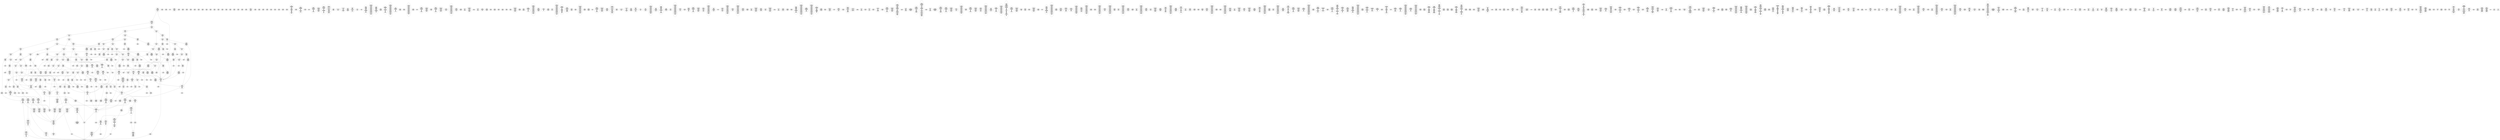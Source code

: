 /* Generated by GvGen v.1.0 (https://www.github.com/stricaud/gvgen) */

digraph G {
compound=true;
   node1 [label="[anywhere]"];
   node2 [label="# 0x0
PUSHX Data
PUSHX Data
MSTORE
PUSHX LogicData
CALLDATASIZE
LT
PUSHX Data
JUMPI
"];
   node3 [label="# 0xd
PUSHX Data
CALLDATALOAD
PUSHX BitData
SHR
PUSHX LogicData
GT
PUSHX Data
JUMPI
"];
   node4 [label="# 0x1e
PUSHX LogicData
GT
PUSHX Data
JUMPI
"];
   node5 [label="# 0x29
PUSHX LogicData
GT
PUSHX Data
JUMPI
"];
   node6 [label="# 0x34
PUSHX LogicData
GT
PUSHX Data
JUMPI
"];
   node7 [label="# 0x3f
PUSHX LogicData
EQ
PUSHX Data
JUMPI
"];
   node8 [label="# 0x4a
PUSHX LogicData
EQ
PUSHX Data
JUMPI
"];
   node9 [label="# 0x55
PUSHX LogicData
EQ
PUSHX Data
JUMPI
"];
   node10 [label="# 0x60
PUSHX LogicData
EQ
PUSHX Data
JUMPI
"];
   node11 [label="# 0x6b
PUSHX Data
REVERT
"];
   node12 [label="# 0x6f
JUMPDEST
PUSHX LogicData
EQ
PUSHX Data
JUMPI
"];
   node13 [label="# 0x7b
PUSHX LogicData
EQ
PUSHX Data
JUMPI
"];
   node14 [label="# 0x86
PUSHX LogicData
EQ
PUSHX Data
JUMPI
"];
   node15 [label="# 0x91
PUSHX Data
REVERT
"];
   node16 [label="# 0x95
JUMPDEST
PUSHX LogicData
EQ
PUSHX Data
JUMPI
"];
   node17 [label="# 0xa1
PUSHX LogicData
EQ
PUSHX Data
JUMPI
"];
   node18 [label="# 0xac
PUSHX LogicData
EQ
PUSHX Data
JUMPI
"];
   node19 [label="# 0xb7
PUSHX LogicData
EQ
PUSHX Data
JUMPI
"];
   node20 [label="# 0xc2
PUSHX LogicData
EQ
PUSHX Data
JUMPI
"];
   node21 [label="# 0xcd
PUSHX LogicData
EQ
PUSHX Data
JUMPI
"];
   node22 [label="# 0xd8
PUSHX Data
REVERT
"];
   node23 [label="# 0xdc
JUMPDEST
PUSHX LogicData
GT
PUSHX Data
JUMPI
"];
   node24 [label="# 0xe8
PUSHX LogicData
EQ
PUSHX Data
JUMPI
"];
   node25 [label="# 0xf3
PUSHX LogicData
EQ
PUSHX Data
JUMPI
"];
   node26 [label="# 0xfe
PUSHX LogicData
EQ
PUSHX Data
JUMPI
"];
   node27 [label="# 0x109
PUSHX LogicData
EQ
PUSHX Data
JUMPI
"];
   node28 [label="# 0x114
PUSHX LogicData
EQ
PUSHX Data
JUMPI
"];
   node29 [label="# 0x11f
PUSHX LogicData
EQ
PUSHX Data
JUMPI
"];
   node30 [label="# 0x12a
PUSHX Data
REVERT
"];
   node31 [label="# 0x12e
JUMPDEST
PUSHX LogicData
EQ
PUSHX Data
JUMPI
"];
   node32 [label="# 0x13a
PUSHX LogicData
EQ
PUSHX Data
JUMPI
"];
   node33 [label="# 0x145
PUSHX LogicData
EQ
PUSHX Data
JUMPI
"];
   node34 [label="# 0x150
PUSHX LogicData
EQ
PUSHX Data
JUMPI
"];
   node35 [label="# 0x15b
PUSHX LogicData
EQ
PUSHX Data
JUMPI
"];
   node36 [label="# 0x166
PUSHX LogicData
EQ
PUSHX Data
JUMPI
"];
   node37 [label="# 0x171
PUSHX Data
REVERT
"];
   node38 [label="# 0x175
JUMPDEST
PUSHX LogicData
GT
PUSHX Data
JUMPI
"];
   node39 [label="# 0x181
PUSHX LogicData
GT
PUSHX Data
JUMPI
"];
   node40 [label="# 0x18c
PUSHX LogicData
EQ
PUSHX Data
JUMPI
"];
   node41 [label="# 0x197
PUSHX LogicData
EQ
PUSHX Data
JUMPI
"];
   node42 [label="# 0x1a2
PUSHX LogicData
EQ
PUSHX Data
JUMPI
"];
   node43 [label="# 0x1ad
PUSHX LogicData
EQ
PUSHX Data
JUMPI
"];
   node44 [label="# 0x1b8
PUSHX LogicData
EQ
PUSHX Data
JUMPI
"];
   node45 [label="# 0x1c3
PUSHX LogicData
EQ
PUSHX Data
JUMPI
"];
   node46 [label="# 0x1ce
PUSHX Data
REVERT
"];
   node47 [label="# 0x1d2
JUMPDEST
PUSHX LogicData
EQ
PUSHX Data
JUMPI
"];
   node48 [label="# 0x1de
PUSHX LogicData
EQ
PUSHX Data
JUMPI
"];
   node49 [label="# 0x1e9
PUSHX LogicData
EQ
PUSHX Data
JUMPI
"];
   node50 [label="# 0x1f4
PUSHX LogicData
EQ
PUSHX Data
JUMPI
"];
   node51 [label="# 0x1ff
PUSHX LogicData
EQ
PUSHX Data
JUMPI
"];
   node52 [label="# 0x20a
PUSHX LogicData
EQ
PUSHX Data
JUMPI
"];
   node53 [label="# 0x215
PUSHX Data
REVERT
"];
   node54 [label="# 0x219
JUMPDEST
PUSHX LogicData
GT
PUSHX Data
JUMPI
"];
   node55 [label="# 0x225
PUSHX LogicData
EQ
PUSHX Data
JUMPI
"];
   node56 [label="# 0x230
PUSHX LogicData
EQ
PUSHX Data
JUMPI
"];
   node57 [label="# 0x23b
PUSHX LogicData
EQ
PUSHX Data
JUMPI
"];
   node58 [label="# 0x246
PUSHX LogicData
EQ
PUSHX Data
JUMPI
"];
   node59 [label="# 0x251
PUSHX LogicData
EQ
PUSHX Data
JUMPI
"];
   node60 [label="# 0x25c
PUSHX LogicData
EQ
PUSHX Data
JUMPI
"];
   node61 [label="# 0x267
PUSHX Data
REVERT
"];
   node62 [label="# 0x26b
JUMPDEST
PUSHX LogicData
EQ
PUSHX Data
JUMPI
"];
   node63 [label="# 0x277
PUSHX LogicData
EQ
PUSHX Data
JUMPI
"];
   node64 [label="# 0x282
PUSHX LogicData
EQ
PUSHX Data
JUMPI
"];
   node65 [label="# 0x28d
PUSHX LogicData
EQ
PUSHX Data
JUMPI
"];
   node66 [label="# 0x298
PUSHX LogicData
EQ
PUSHX Data
JUMPI
"];
   node67 [label="# 0x2a3
PUSHX LogicData
EQ
PUSHX Data
JUMPI
"];
   node68 [label="# 0x2ae
JUMPDEST
PUSHX Data
REVERT
"];
   node69 [label="# 0x2b3
JUMPDEST
CALLVALUE
ISZERO
PUSHX Data
JUMPI
"];
   node70 [label="# 0x2bb
PUSHX Data
REVERT
"];
   node71 [label="# 0x2bf
JUMPDEST
PUSHX Data
PUSHX Data
CALLDATASIZE
PUSHX Data
PUSHX Data
JUMP
"];
   node72 [label="# 0x2ce
JUMPDEST
PUSHX Data
JUMP
"];
   node73 [label="# 0x2d3
JUMPDEST
PUSHX MemData
MLOAD
ISZERO
ISZERO
MSTORE
PUSHX ArithData
ADD
"];
   node74 [label="# 0x2df
JUMPDEST
PUSHX MemData
MLOAD
SUB
RETURN
"];
   node75 [label="# 0x2e8
JUMPDEST
CALLVALUE
ISZERO
PUSHX Data
JUMPI
"];
   node76 [label="# 0x2f0
PUSHX Data
REVERT
"];
   node77 [label="# 0x2f4
JUMPDEST
PUSHX Data
PUSHX Data
CALLDATASIZE
PUSHX Data
PUSHX Data
JUMP
"];
   node78 [label="# 0x303
JUMPDEST
PUSHX Data
JUMP
"];
   node79 [label="# 0x308
JUMPDEST
STOP
"];
   node80 [label="# 0x30a
JUMPDEST
CALLVALUE
ISZERO
PUSHX Data
JUMPI
"];
   node81 [label="# 0x312
PUSHX Data
REVERT
"];
   node82 [label="# 0x316
JUMPDEST
PUSHX Data
PUSHX Data
JUMP
"];
   node83 [label="# 0x31f
JUMPDEST
CALLVALUE
ISZERO
PUSHX Data
JUMPI
"];
   node84 [label="# 0x327
PUSHX Data
REVERT
"];
   node85 [label="# 0x32b
JUMPDEST
PUSHX Data
PUSHX Data
JUMP
"];
   node86 [label="# 0x334
JUMPDEST
PUSHX MemData
MLOAD
PUSHX Data
PUSHX Data
JUMP
"];
   node87 [label="# 0x341
JUMPDEST
CALLVALUE
ISZERO
PUSHX Data
JUMPI
"];
   node88 [label="# 0x349
PUSHX Data
REVERT
"];
   node89 [label="# 0x34d
JUMPDEST
PUSHX Data
PUSHX Data
CALLDATASIZE
PUSHX Data
PUSHX Data
JUMP
"];
   node90 [label="# 0x35c
JUMPDEST
PUSHX Data
JUMP
"];
   node91 [label="# 0x361
JUMPDEST
PUSHX MemData
MLOAD
PUSHX ArithData
PUSHX BitData
PUSHX BitData
SHL
SUB
AND
MSTORE
PUSHX ArithData
ADD
PUSHX Data
JUMP
"];
   node92 [label="# 0x379
JUMPDEST
CALLVALUE
ISZERO
PUSHX Data
JUMPI
"];
   node93 [label="# 0x381
PUSHX Data
REVERT
"];
   node94 [label="# 0x385
JUMPDEST
PUSHX Data
PUSHX Data
CALLDATASIZE
PUSHX Data
PUSHX Data
JUMP
"];
   node95 [label="# 0x394
JUMPDEST
PUSHX Data
JUMP
"];
   node96 [label="# 0x399
JUMPDEST
CALLVALUE
ISZERO
PUSHX Data
JUMPI
"];
   node97 [label="# 0x3a1
PUSHX Data
REVERT
"];
   node98 [label="# 0x3a5
JUMPDEST
PUSHX Data
PUSHX Data
CALLDATASIZE
PUSHX Data
PUSHX Data
JUMP
"];
   node99 [label="# 0x3b4
JUMPDEST
PUSHX Data
JUMP
"];
   node100 [label="# 0x3b9
JUMPDEST
CALLVALUE
ISZERO
PUSHX Data
JUMPI
"];
   node101 [label="# 0x3c1
PUSHX Data
REVERT
"];
   node102 [label="# 0x3c5
JUMPDEST
PUSHX Data
PUSHX Data
CALLDATASIZE
PUSHX Data
PUSHX Data
JUMP
"];
   node103 [label="# 0x3d4
JUMPDEST
PUSHX Data
JUMP
"];
   node104 [label="# 0x3d9
JUMPDEST
CALLVALUE
ISZERO
PUSHX Data
JUMPI
"];
   node105 [label="# 0x3e1
PUSHX Data
REVERT
"];
   node106 [label="# 0x3e5
JUMPDEST
PUSHX StorData
SLOAD
"];
   node107 [label="# 0x3ea
JUMPDEST
PUSHX MemData
MLOAD
MSTORE
PUSHX ArithData
ADD
PUSHX Data
JUMP
"];
   node108 [label="# 0x3f8
JUMPDEST
CALLVALUE
ISZERO
PUSHX Data
JUMPI
"];
   node109 [label="# 0x400
PUSHX Data
REVERT
"];
   node110 [label="# 0x404
JUMPDEST
PUSHX Data
PUSHX StorData
SLOAD
JUMP
"];
   node111 [label="# 0x40e
JUMPDEST
CALLVALUE
ISZERO
PUSHX Data
JUMPI
"];
   node112 [label="# 0x416
PUSHX Data
REVERT
"];
   node113 [label="# 0x41a
JUMPDEST
PUSHX Data
PUSHX Data
CALLDATASIZE
PUSHX Data
PUSHX Data
JUMP
"];
   node114 [label="# 0x429
JUMPDEST
PUSHX Data
JUMP
"];
   node115 [label="# 0x42e
JUMPDEST
PUSHX Data
PUSHX Data
CALLDATASIZE
PUSHX Data
PUSHX Data
JUMP
"];
   node116 [label="# 0x43c
JUMPDEST
PUSHX Data
JUMP
"];
   node117 [label="# 0x441
JUMPDEST
CALLVALUE
ISZERO
PUSHX Data
JUMPI
"];
   node118 [label="# 0x449
PUSHX Data
REVERT
"];
   node119 [label="# 0x44d
JUMPDEST
PUSHX Data
PUSHX Data
CALLDATASIZE
PUSHX Data
PUSHX Data
JUMP
"];
   node120 [label="# 0x45c
JUMPDEST
PUSHX Data
JUMP
"];
   node121 [label="# 0x461
JUMPDEST
CALLVALUE
ISZERO
PUSHX Data
JUMPI
"];
   node122 [label="# 0x469
PUSHX Data
REVERT
"];
   node123 [label="# 0x46d
JUMPDEST
PUSHX Data
PUSHX Data
CALLDATASIZE
PUSHX Data
PUSHX Data
JUMP
"];
   node124 [label="# 0x47c
JUMPDEST
PUSHX Data
JUMP
"];
   node125 [label="# 0x481
JUMPDEST
CALLVALUE
ISZERO
PUSHX Data
JUMPI
"];
   node126 [label="# 0x489
PUSHX Data
REVERT
"];
   node127 [label="# 0x48d
JUMPDEST
PUSHX Data
PUSHX Data
CALLDATASIZE
PUSHX Data
PUSHX Data
JUMP
"];
   node128 [label="# 0x49c
JUMPDEST
PUSHX Data
JUMP
"];
   node129 [label="# 0x4a1
JUMPDEST
CALLVALUE
ISZERO
PUSHX Data
JUMPI
"];
   node130 [label="# 0x4a9
PUSHX Data
REVERT
"];
   node131 [label="# 0x4ad
JUMPDEST
PUSHX Data
PUSHX Data
CALLDATASIZE
PUSHX Data
PUSHX Data
JUMP
"];
   node132 [label="# 0x4bc
JUMPDEST
PUSHX Data
JUMP
"];
   node133 [label="# 0x4c1
JUMPDEST
CALLVALUE
ISZERO
PUSHX Data
JUMPI
"];
   node134 [label="# 0x4c9
PUSHX Data
REVERT
"];
   node135 [label="# 0x4cd
JUMPDEST
PUSHX Data
PUSHX Data
CALLDATASIZE
PUSHX Data
PUSHX Data
JUMP
"];
   node136 [label="# 0x4dc
JUMPDEST
PUSHX Data
JUMP
"];
   node137 [label="# 0x4e1
JUMPDEST
CALLVALUE
ISZERO
PUSHX Data
JUMPI
"];
   node138 [label="# 0x4e9
PUSHX Data
REVERT
"];
   node139 [label="# 0x4ed
JUMPDEST
PUSHX Data
PUSHX Data
CALLDATASIZE
PUSHX Data
PUSHX Data
JUMP
"];
   node140 [label="# 0x4fc
JUMPDEST
PUSHX Data
JUMP
"];
   node141 [label="# 0x501
JUMPDEST
CALLVALUE
ISZERO
PUSHX Data
JUMPI
"];
   node142 [label="# 0x509
PUSHX Data
REVERT
"];
   node143 [label="# 0x50d
JUMPDEST
PUSHX Data
PUSHX Data
CALLDATASIZE
PUSHX Data
PUSHX Data
JUMP
"];
   node144 [label="# 0x51c
JUMPDEST
PUSHX Data
JUMP
"];
   node145 [label="# 0x521
JUMPDEST
CALLVALUE
ISZERO
PUSHX Data
JUMPI
"];
   node146 [label="# 0x529
PUSHX Data
REVERT
"];
   node147 [label="# 0x52d
JUMPDEST
PUSHX Data
PUSHX Data
CALLDATASIZE
PUSHX Data
PUSHX Data
JUMP
"];
   node148 [label="# 0x53c
JUMPDEST
PUSHX Data
JUMP
"];
   node149 [label="# 0x541
JUMPDEST
PUSHX Data
PUSHX Data
CALLDATASIZE
PUSHX Data
PUSHX Data
JUMP
"];
   node150 [label="# 0x54f
JUMPDEST
PUSHX Data
JUMP
"];
   node151 [label="# 0x554
JUMPDEST
CALLVALUE
ISZERO
PUSHX Data
JUMPI
"];
   node152 [label="# 0x55c
PUSHX Data
REVERT
"];
   node153 [label="# 0x560
JUMPDEST
PUSHX Data
PUSHX Data
CALLDATASIZE
PUSHX Data
PUSHX Data
JUMP
"];
   node154 [label="# 0x56f
JUMPDEST
PUSHX Data
JUMP
"];
   node155 [label="# 0x574
JUMPDEST
CALLVALUE
ISZERO
PUSHX Data
JUMPI
"];
   node156 [label="# 0x57c
PUSHX Data
REVERT
"];
   node157 [label="# 0x580
JUMPDEST
PUSHX Data
PUSHX Data
CALLDATASIZE
PUSHX Data
PUSHX Data
JUMP
"];
   node158 [label="# 0x58f
JUMPDEST
PUSHX Data
JUMP
"];
   node159 [label="# 0x594
JUMPDEST
CALLVALUE
ISZERO
PUSHX Data
JUMPI
"];
   node160 [label="# 0x59c
PUSHX Data
REVERT
"];
   node161 [label="# 0x5a0
JUMPDEST
PUSHX Data
PUSHX Data
JUMP
"];
   node162 [label="# 0x5a9
JUMPDEST
CALLVALUE
ISZERO
PUSHX Data
JUMPI
"];
   node163 [label="# 0x5b1
PUSHX Data
REVERT
"];
   node164 [label="# 0x5b5
JUMPDEST
PUSHX Data
PUSHX StorData
SLOAD
JUMP
"];
   node165 [label="# 0x5bf
JUMPDEST
CALLVALUE
ISZERO
PUSHX Data
JUMPI
"];
   node166 [label="# 0x5c7
PUSHX Data
REVERT
"];
   node167 [label="# 0x5cb
JUMPDEST
PUSHX Data
PUSHX Data
JUMP
"];
   node168 [label="# 0x5d4
JUMPDEST
CALLVALUE
ISZERO
PUSHX Data
JUMPI
"];
   node169 [label="# 0x5dc
PUSHX Data
REVERT
"];
   node170 [label="# 0x5e0
JUMPDEST
PUSHX StorData
SLOAD
PUSHX Data
PUSHX Data
DIV
PUSHX BitData
AND
JUMP
"];
   node171 [label="# 0x5f4
JUMPDEST
CALLVALUE
ISZERO
PUSHX Data
JUMPI
"];
   node172 [label="# 0x5fc
PUSHX Data
REVERT
"];
   node173 [label="# 0x600
JUMPDEST
PUSHX Data
PUSHX Data
CALLDATASIZE
PUSHX Data
PUSHX Data
JUMP
"];
   node174 [label="# 0x60f
JUMPDEST
PUSHX Data
JUMP
"];
   node175 [label="# 0x614
JUMPDEST
PUSHX MemData
MLOAD
PUSHX Data
PUSHX Data
JUMP
"];
   node176 [label="# 0x621
JUMPDEST
CALLVALUE
ISZERO
PUSHX Data
JUMPI
"];
   node177 [label="# 0x629
PUSHX Data
REVERT
"];
   node178 [label="# 0x62d
JUMPDEST
PUSHX Data
PUSHX Data
CALLDATASIZE
PUSHX Data
PUSHX Data
JUMP
"];
   node179 [label="# 0x63c
JUMPDEST
PUSHX Data
JUMP
"];
   node180 [label="# 0x641
JUMPDEST
CALLVALUE
ISZERO
PUSHX Data
JUMPI
"];
   node181 [label="# 0x649
PUSHX Data
REVERT
"];
   node182 [label="# 0x64d
JUMPDEST
PUSHX StorData
SLOAD
PUSHX ArithData
PUSHX BitData
PUSHX BitData
SHL
SUB
AND
PUSHX Data
JUMP
"];
   node183 [label="# 0x65f
JUMPDEST
CALLVALUE
ISZERO
PUSHX Data
JUMPI
"];
   node184 [label="# 0x667
PUSHX Data
REVERT
"];
   node185 [label="# 0x66b
JUMPDEST
PUSHX Data
PUSHX Data
CALLDATASIZE
PUSHX Data
PUSHX Data
JUMP
"];
   node186 [label="# 0x67a
JUMPDEST
PUSHX Data
JUMP
"];
   node187 [label="# 0x67f
JUMPDEST
CALLVALUE
ISZERO
PUSHX Data
JUMPI
"];
   node188 [label="# 0x687
PUSHX Data
REVERT
"];
   node189 [label="# 0x68b
JUMPDEST
PUSHX Data
PUSHX Data
CALLDATASIZE
PUSHX Data
PUSHX Data
JUMP
"];
   node190 [label="# 0x69a
JUMPDEST
PUSHX Data
JUMP
"];
   node191 [label="# 0x69f
JUMPDEST
CALLVALUE
ISZERO
PUSHX Data
JUMPI
"];
   node192 [label="# 0x6a7
PUSHX Data
REVERT
"];
   node193 [label="# 0x6ab
JUMPDEST
PUSHX Data
PUSHX Data
JUMP
"];
   node194 [label="# 0x6b4
JUMPDEST
CALLVALUE
ISZERO
PUSHX Data
JUMPI
"];
   node195 [label="# 0x6bc
PUSHX Data
REVERT
"];
   node196 [label="# 0x6c0
JUMPDEST
PUSHX Data
PUSHX Data
JUMP
"];
   node197 [label="# 0x6c9
JUMPDEST
CALLVALUE
ISZERO
PUSHX Data
JUMPI
"];
   node198 [label="# 0x6d1
PUSHX Data
REVERT
"];
   node199 [label="# 0x6d5
JUMPDEST
PUSHX Data
PUSHX Data
JUMP
"];
   node200 [label="# 0x6de
JUMPDEST
CALLVALUE
ISZERO
PUSHX Data
JUMPI
"];
   node201 [label="# 0x6e6
PUSHX Data
REVERT
"];
   node202 [label="# 0x6ea
JUMPDEST
PUSHX Data
PUSHX Data
CALLDATASIZE
PUSHX Data
PUSHX Data
JUMP
"];
   node203 [label="# 0x6f9
JUMPDEST
PUSHX Data
JUMP
"];
   node204 [label="# 0x6fe
JUMPDEST
CALLVALUE
ISZERO
PUSHX Data
JUMPI
"];
   node205 [label="# 0x706
PUSHX Data
REVERT
"];
   node206 [label="# 0x70a
JUMPDEST
PUSHX Data
PUSHX Data
CALLDATASIZE
PUSHX Data
PUSHX Data
JUMP
"];
   node207 [label="# 0x719
JUMPDEST
PUSHX Data
JUMP
"];
   node208 [label="# 0x71e
JUMPDEST
CALLVALUE
ISZERO
PUSHX Data
JUMPI
"];
   node209 [label="# 0x726
PUSHX Data
REVERT
"];
   node210 [label="# 0x72a
JUMPDEST
PUSHX Data
PUSHX Data
JUMP
"];
   node211 [label="# 0x733
JUMPDEST
CALLVALUE
ISZERO
PUSHX Data
JUMPI
"];
   node212 [label="# 0x73b
PUSHX Data
REVERT
"];
   node213 [label="# 0x73f
JUMPDEST
PUSHX Data
PUSHX Data
CALLDATASIZE
PUSHX Data
PUSHX Data
JUMP
"];
   node214 [label="# 0x74e
JUMPDEST
PUSHX Data
JUMP
"];
   node215 [label="# 0x753
JUMPDEST
CALLVALUE
ISZERO
PUSHX Data
JUMPI
"];
   node216 [label="# 0x75b
PUSHX Data
REVERT
"];
   node217 [label="# 0x75f
JUMPDEST
PUSHX Data
PUSHX Data
CALLDATASIZE
PUSHX Data
PUSHX Data
JUMP
"];
   node218 [label="# 0x76e
JUMPDEST
PUSHX Data
JUMP
"];
   node219 [label="# 0x773
JUMPDEST
CALLVALUE
ISZERO
PUSHX Data
JUMPI
"];
   node220 [label="# 0x77b
PUSHX Data
REVERT
"];
   node221 [label="# 0x77f
JUMPDEST
PUSHX StorData
SLOAD
PUSHX Data
PUSHX Data
DIV
PUSHX BitData
AND
JUMP
"];
   node222 [label="# 0x794
JUMPDEST
CALLVALUE
ISZERO
PUSHX Data
JUMPI
"];
   node223 [label="# 0x79c
PUSHX Data
REVERT
"];
   node224 [label="# 0x7a0
JUMPDEST
PUSHX Data
PUSHX StorData
SLOAD
JUMP
"];
   node225 [label="# 0x7aa
JUMPDEST
PUSHX Data
PUSHX Data
CALLDATASIZE
PUSHX Data
PUSHX Data
JUMP
"];
   node226 [label="# 0x7b8
JUMPDEST
PUSHX Data
JUMP
"];
   node227 [label="# 0x7bd
JUMPDEST
PUSHX Data
PUSHX Data
CALLDATASIZE
PUSHX Data
PUSHX Data
JUMP
"];
   node228 [label="# 0x7cb
JUMPDEST
PUSHX Data
JUMP
"];
   node229 [label="# 0x7d0
JUMPDEST
CALLVALUE
ISZERO
PUSHX Data
JUMPI
"];
   node230 [label="# 0x7d8
PUSHX Data
REVERT
"];
   node231 [label="# 0x7dc
JUMPDEST
PUSHX StorData
SLOAD
PUSHX Data
PUSHX BitData
AND
JUMP
"];
   node232 [label="# 0x7ea
JUMPDEST
CALLVALUE
ISZERO
PUSHX Data
JUMPI
"];
   node233 [label="# 0x7f2
PUSHX Data
REVERT
"];
   node234 [label="# 0x7f6
JUMPDEST
PUSHX Data
PUSHX Data
JUMP
"];
   node235 [label="# 0x7ff
JUMPDEST
CALLVALUE
ISZERO
PUSHX Data
JUMPI
"];
   node236 [label="# 0x807
PUSHX Data
REVERT
"];
   node237 [label="# 0x80b
JUMPDEST
PUSHX Data
PUSHX Data
CALLDATASIZE
PUSHX Data
PUSHX Data
JUMP
"];
   node238 [label="# 0x81a
JUMPDEST
PUSHX ArithData
PUSHX BitData
PUSHX BitData
SHL
SUB
AND
PUSHX Data
MSTORE
PUSHX Data
PUSHX Data
MSTORE
PUSHX Data
SHA3
AND
MSTORE
MSTORE
SHA3
SLOAD
PUSHX BitData
AND
JUMP
"];
   node239 [label="# 0x848
JUMPDEST
CALLVALUE
ISZERO
PUSHX Data
JUMPI
"];
   node240 [label="# 0x850
PUSHX Data
REVERT
"];
   node241 [label="# 0x854
JUMPDEST
PUSHX StorData
SLOAD
PUSHX Data
PUSHX Data
DIV
PUSHX BitData
AND
JUMP
"];
   node242 [label="# 0x867
JUMPDEST
CALLVALUE
ISZERO
PUSHX Data
JUMPI
"];
   node243 [label="# 0x86f
PUSHX Data
REVERT
"];
   node244 [label="# 0x873
JUMPDEST
PUSHX Data
PUSHX Data
CALLDATASIZE
PUSHX Data
PUSHX Data
JUMP
"];
   node245 [label="# 0x882
JUMPDEST
PUSHX Data
JUMP
"];
   node246 [label="# 0x887
JUMPDEST
PUSHX Data
PUSHX ArithData
PUSHX BitData
PUSHX BitData
SHL
SUB
NOT
AND
PUSHX BitData
PUSHX BitData
SHL
EQ
PUSHX Data
JUMPI
"];
   node247 [label="# 0x8a3
PUSHX Data
PUSHX Data
JUMP
"];
   node248 [label="# 0x8ac
JUMPDEST
JUMP
"];
   node249 [label="# 0x8b2
JUMPDEST
PUSHX StorData
SLOAD
PUSHX ArithData
PUSHX BitData
PUSHX BitData
SHL
SUB
AND
CALLER
EQ
PUSHX Data
JUMPI
"];
   node250 [label="# 0x8c5
PUSHX MemData
MLOAD
PUSHX BitData
PUSHX BitData
SHL
MSTORE
PUSHX ArithData
ADD
PUSHX Data
PUSHX Data
JUMP
"];
   node251 [label="# 0x8dc
JUMPDEST
PUSHX MemData
MLOAD
SUB
REVERT
"];
   node252 [label="# 0x8e5
JUMPDEST
PUSHX StorData
SLOAD
PUSHX ArithData
PUSHX BitData
PUSHX BitData
SHL
SUB
NOT
AND
PUSHX ArithData
PUSHX BitData
PUSHX BitData
SHL
SUB
AND
OR
SSTORE
JUMP
"];
   node253 [label="# 0x907
JUMPDEST
PUSHX StorData
SLOAD
PUSHX ArithData
PUSHX BitData
PUSHX BitData
SHL
SUB
AND
CALLER
EQ
PUSHX Data
JUMPI
"];
   node254 [label="# 0x91a
PUSHX MemData
MLOAD
PUSHX BitData
PUSHX BitData
SHL
MSTORE
PUSHX ArithData
ADD
PUSHX Data
PUSHX Data
JUMP
"];
   node255 [label="# 0x931
JUMPDEST
PUSHX StorData
SLOAD
PUSHX BitData
NOT
AND
PUSHX BitData
AND
ISZERO
OR
SSTORE
JUMP
"];
   node256 [label="# 0x945
JUMPDEST
PUSHX Data
PUSHX StorData
SLOAD
PUSHX Data
PUSHX Data
JUMP
"];
   node257 [label="# 0x954
JUMPDEST
PUSHX ArithData
ADD
PUSHX ArithData
DIV
MUL
PUSHX ArithData
ADD
PUSHX MemData
MLOAD
ADD
PUSHX Data
MSTORE
MSTORE
PUSHX ArithData
ADD
SLOAD
PUSHX Data
PUSHX Data
JUMP
"];
   node258 [label="# 0x980
JUMPDEST
ISZERO
PUSHX Data
JUMPI
"];
   node259 [label="# 0x987
PUSHX LogicData
LT
PUSHX Data
JUMPI
"];
   node260 [label="# 0x98f
PUSHX ArithData
SLOAD
DIV
MUL
MSTORE
PUSHX ArithData
ADD
PUSHX Data
JUMP
"];
   node261 [label="# 0x9a2
JUMPDEST
ADD
PUSHX Data
MSTORE
PUSHX Data
PUSHX Data
SHA3
"];
   node262 [label="# 0x9b0
JUMPDEST
SLOAD
MSTORE
PUSHX ArithData
ADD
PUSHX ArithData
ADD
GT
PUSHX Data
JUMPI
"];
   node263 [label="# 0x9c4
SUB
PUSHX BitData
AND
ADD
"];
   node264 [label="# 0x9cd
JUMPDEST
JUMP
"];
   node265 [label="# 0x9d7
JUMPDEST
PUSHX Data
MSTORE
PUSHX Data
PUSHX Data
MSTORE
PUSHX Data
SHA3
SLOAD
PUSHX ArithData
PUSHX BitData
PUSHX BitData
SHL
SUB
AND
PUSHX Data
JUMPI
"];
   node266 [label="# 0x9f4
PUSHX MemData
MLOAD
PUSHX BitData
PUSHX BitData
SHL
MSTORE
PUSHX Data
PUSHX ArithData
ADD
MSTORE
PUSHX Data
PUSHX ArithData
ADD
MSTORE
PUSHX Data
PUSHX ArithData
ADD
MSTORE
PUSHX BitData
PUSHX BitData
SHL
PUSHX ArithData
ADD
MSTORE
PUSHX ArithData
ADD
PUSHX Data
JUMP
"];
   node267 [label="# 0xa50
JUMPDEST
PUSHX Data
MSTORE
PUSHX Data
PUSHX Data
MSTORE
PUSHX Data
SHA3
SLOAD
PUSHX ArithData
PUSHX BitData
PUSHX BitData
SHL
SUB
AND
JUMP
"];
   node268 [label="# 0xa6c
JUMPDEST
PUSHX Data
PUSHX Data
PUSHX Data
JUMP
"];
   node269 [label="# 0xa77
JUMPDEST
PUSHX ArithData
PUSHX BitData
PUSHX BitData
SHL
SUB
AND
PUSHX ArithData
PUSHX BitData
PUSHX BitData
SHL
SUB
AND
EQ
ISZERO
PUSHX Data
JUMPI
"];
   node270 [label="# 0xa94
PUSHX MemData
MLOAD
PUSHX BitData
PUSHX BitData
SHL
MSTORE
PUSHX Data
PUSHX ArithData
ADD
MSTORE
PUSHX Data
PUSHX ArithData
ADD
MSTORE
PUSHX Data
PUSHX ArithData
ADD
MSTORE
PUSHX BitData
PUSHX BitData
SHL
PUSHX ArithData
ADD
MSTORE
PUSHX ArithData
ADD
PUSHX Data
JUMP
"];
   node271 [label="# 0xae5
JUMPDEST
CALLER
PUSHX ArithData
PUSHX BitData
PUSHX BitData
SHL
SUB
AND
EQ
PUSHX Data
JUMPI
"];
   node272 [label="# 0xaf7
PUSHX Data
CALLER
PUSHX Data
JUMP
"];
   node273 [label="# 0xb01
JUMPDEST
PUSHX Data
JUMPI
"];
   node274 [label="# 0xb06
PUSHX MemData
MLOAD
PUSHX BitData
PUSHX BitData
SHL
MSTORE
PUSHX Data
PUSHX ArithData
ADD
MSTORE
PUSHX Data
PUSHX ArithData
ADD
MSTORE
PUSHX Data
PUSHX ArithData
ADD
MSTORE
PUSHX Data
PUSHX ArithData
ADD
MSTORE
PUSHX ArithData
ADD
PUSHX Data
JUMP
"];
   node275 [label="# 0xb73
JUMPDEST
PUSHX Data
PUSHX Data
JUMP
"];
   node276 [label="# 0xb7d
JUMPDEST
JUMP
"];
   node277 [label="# 0xb82
JUMPDEST
PUSHX StorData
SLOAD
PUSHX ArithData
PUSHX BitData
PUSHX BitData
SHL
SUB
AND
CALLER
EQ
PUSHX Data
JUMPI
"];
   node278 [label="# 0xb95
PUSHX MemData
MLOAD
PUSHX BitData
PUSHX BitData
SHL
MSTORE
PUSHX ArithData
ADD
PUSHX Data
PUSHX Data
JUMP
"];
   node279 [label="# 0xbac
JUMPDEST
PUSHX Data
SSTORE
JUMP
"];
   node280 [label="# 0xbb1
JUMPDEST
PUSHX StorData
SLOAD
PUSHX ArithData
PUSHX BitData
PUSHX BitData
SHL
SUB
AND
CALLER
EQ
PUSHX Data
JUMPI
"];
   node281 [label="# 0xbc4
PUSHX MemData
MLOAD
PUSHX BitData
PUSHX BitData
SHL
MSTORE
PUSHX ArithData
ADD
PUSHX Data
PUSHX Data
JUMP
"];
   node282 [label="# 0xbdb
JUMPDEST
PUSHX LogicData
GT
PUSHX Data
JUMPI
"];
   node283 [label="# 0xbe4
PUSHX MemData
MLOAD
PUSHX BitData
PUSHX BitData
SHL
MSTORE
PUSHX Data
PUSHX ArithData
ADD
MSTORE
PUSHX Data
PUSHX ArithData
ADD
MSTORE
PUSHX BitData
PUSHX BitData
SHL
PUSHX ArithData
ADD
MSTORE
PUSHX ArithData
ADD
PUSHX Data
JUMP
"];
   node284 [label="# 0xc1d
JUMPDEST
PUSHX StorData
SLOAD
PUSHX Data
PUSHX StorData
SLOAD
JUMP
"];
   node285 [label="# 0xc2a
JUMPDEST
PUSHX Data
PUSHX Data
JUMP
"];
   node286 [label="# 0xc34
JUMPDEST
GT
ISZERO
PUSHX Data
JUMPI
"];
   node287 [label="# 0xc3b
PUSHX MemData
MLOAD
PUSHX BitData
PUSHX BitData
SHL
MSTORE
PUSHX ArithData
ADD
PUSHX Data
PUSHX Data
JUMP
"];
   node288 [label="# 0xc52
JUMPDEST
PUSHX Data
"];
   node289 [label="# 0xc55
JUMPDEST
LT
ISZERO
PUSHX Data
JUMPI
"];
   node290 [label="# 0xc5e
PUSHX Data
PUSHX Data
PUSHX StorData
SLOAD
JUMP
"];
   node291 [label="# 0xc6a
JUMPDEST
PUSHX Data
PUSHX Data
PUSHX Data
JUMP
"];
   node292 [label="# 0xc75
JUMPDEST
PUSHX Data
JUMP
"];
   node293 [label="# 0xc7a
JUMPDEST
PUSHX Data
PUSHX Data
JUMP
"];
   node294 [label="# 0xc84
JUMPDEST
PUSHX Data
JUMP
"];
   node295 [label="# 0xc8c
JUMPDEST
PUSHX Data
CALLER
"];
   node296 [label="# 0xc91
JUMPDEST
PUSHX Data
JUMP
"];
   node297 [label="# 0xc97
JUMPDEST
PUSHX Data
JUMPI
"];
   node298 [label="# 0xc9c
PUSHX MemData
MLOAD
PUSHX BitData
PUSHX BitData
SHL
MSTORE
PUSHX ArithData
ADD
PUSHX Data
PUSHX Data
JUMP
"];
   node299 [label="# 0xcb3
JUMPDEST
PUSHX Data
PUSHX Data
JUMP
"];
   node300 [label="# 0xcbe
JUMPDEST
CALLER
PUSHX Data
PUSHX Data
JUMP
"];
   node301 [label="# 0xcc8
JUMPDEST
PUSHX ArithData
PUSHX BitData
PUSHX BitData
SHL
SUB
AND
EQ
PUSHX Data
JUMPI
"];
   node302 [label="# 0xcd7
PUSHX MemData
MLOAD
PUSHX BitData
PUSHX BitData
SHL
MSTORE
PUSHX Data
PUSHX ArithData
ADD
MSTORE
PUSHX Data
PUSHX ArithData
ADD
MSTORE
PUSHX BitData
PUSHX BitData
SHL
PUSHX ArithData
ADD
MSTORE
PUSHX ArithData
ADD
PUSHX Data
JUMP
"];
   node303 [label="# 0xd17
JUMPDEST
PUSHX Data
CALLVALUE
PUSHX MemData
MLOAD
PUSHX Data
PUSHX Data
JUMP
"];
   node304 [label="# 0xd4c
JUMPDEST
PUSHX MemData
MLOAD
SUB
LOGX
JUMP
"];
   node305 [label="# 0xd59
JUMPDEST
PUSHX Data
PUSHX Data
PUSHX Data
JUMP
"];
   node306 [label="# 0xd64
JUMPDEST
LT
PUSHX Data
JUMPI
"];
   node307 [label="# 0xd6b
PUSHX MemData
MLOAD
PUSHX BitData
PUSHX BitData
SHL
MSTORE
PUSHX Data
PUSHX ArithData
ADD
MSTORE
PUSHX Data
PUSHX ArithData
ADD
MSTORE
PUSHX Data
PUSHX ArithData
ADD
MSTORE
PUSHX BitData
PUSHX BitData
SHL
PUSHX ArithData
ADD
MSTORE
PUSHX ArithData
ADD
PUSHX Data
JUMP
"];
   node308 [label="# 0xdc6
JUMPDEST
PUSHX ArithData
PUSHX BitData
PUSHX BitData
SHL
SUB
AND
PUSHX Data
MSTORE
PUSHX Data
PUSHX Data
MSTORE
PUSHX Data
SHA3
MSTORE
MSTORE
SHA3
SLOAD
JUMP
"];
   node309 [label="# 0xdef
JUMPDEST
PUSHX Data
PUSHX MemData
MLOAD
PUSHX ArithData
ADD
PUSHX Data
MSTORE
PUSHX Data
MSTORE
PUSHX Data
JUMP
"];
   node310 [label="# 0xe0a
JUMPDEST
PUSHX Data
CALLER
PUSHX Data
JUMP
"];
   node311 [label="# 0xe13
JUMPDEST
PUSHX Data
JUMPI
"];
   node312 [label="# 0xe18
PUSHX MemData
MLOAD
PUSHX BitData
PUSHX BitData
SHL
MSTORE
PUSHX Data
PUSHX ArithData
ADD
MSTORE
PUSHX ArithData
ADD
MSTORE
PUSHX Data
PUSHX ArithData
ADD
MSTORE
PUSHX ArithData
ADD
PUSHX Data
JUMP
"];
   node313 [label="# 0xe5f
JUMPDEST
PUSHX Data
PUSHX Data
JUMP
"];
   node314 [label="# 0xe68
JUMPDEST
JUMP
"];
   node315 [label="# 0xe6b
JUMPDEST
PUSHX Data
PUSHX Data
PUSHX Data
JUMP
"];
   node316 [label="# 0xe77
JUMPDEST
JUMP
"];
   node317 [label="# 0xe7e
JUMPDEST
PUSHX StorData
SLOAD
PUSHX ArithData
PUSHX BitData
PUSHX BitData
SHL
SUB
AND
CALLER
EQ
PUSHX Data
JUMPI
"];
   node318 [label="# 0xe91
PUSHX MemData
MLOAD
PUSHX BitData
PUSHX BitData
SHL
MSTORE
PUSHX ArithData
ADD
PUSHX Data
PUSHX Data
JUMP
"];
   node319 [label="# 0xea8
JUMPDEST
PUSHX Data
PUSHX StorData
SLOAD
PUSHX Data
PUSHX Data
JUMP
"];
   node320 [label="# 0xeb7
JUMPDEST
PUSHX ArithData
ADD
PUSHX ArithData
DIV
MUL
PUSHX ArithData
ADD
PUSHX MemData
MLOAD
ADD
PUSHX Data
MSTORE
MSTORE
PUSHX ArithData
ADD
SLOAD
PUSHX Data
PUSHX Data
JUMP
"];
   node321 [label="# 0xee3
JUMPDEST
ISZERO
PUSHX Data
JUMPI
"];
   node322 [label="# 0xeea
PUSHX LogicData
LT
PUSHX Data
JUMPI
"];
   node323 [label="# 0xef2
PUSHX ArithData
SLOAD
DIV
MUL
MSTORE
PUSHX ArithData
ADD
PUSHX Data
JUMP
"];
   node324 [label="# 0xf05
JUMPDEST
ADD
PUSHX Data
MSTORE
PUSHX Data
PUSHX Data
SHA3
"];
   node325 [label="# 0xf13
JUMPDEST
SLOAD
MSTORE
PUSHX ArithData
ADD
PUSHX ArithData
ADD
GT
PUSHX Data
JUMPI
"];
   node326 [label="# 0xf27
SUB
PUSHX BitData
AND
ADD
"];
   node327 [label="# 0xf30
JUMPDEST
MLOAD
PUSHX LogicData
EQ
PUSHX Data
JUMPI
"];
   node328 [label="# 0xf41
PUSHX MemData
MLOAD
PUSHX BitData
PUSHX BitData
SHL
MSTORE
PUSHX Data
PUSHX ArithData
ADD
MSTORE
PUSHX Data
PUSHX ArithData
ADD
MSTORE
PUSHX Data
PUSHX ArithData
ADD
MSTORE
PUSHX ArithData
ADD
PUSHX Data
JUMP
"];
   node329 [label="# 0xf88
JUMPDEST
MLOAD
PUSHX Data
PUSHX Data
PUSHX ArithData
ADD
PUSHX Data
JUMP
"];
   node330 [label="# 0xf9b
JUMPDEST
PUSHX Data
MSTORE
PUSHX Data
PUSHX Data
MSTORE
PUSHX Data
SHA3
SLOAD
PUSHX ArithData
PUSHX BitData
PUSHX BitData
SHL
SUB
AND
ISZERO
ISZERO
PUSHX Data
JUMP
"];
   node331 [label="# 0xfba
JUMPDEST
PUSHX Data
PUSHX Data
PUSHX StorData
SLOAD
JUMP
"];
   node332 [label="# 0xfc5
JUMPDEST
LT
PUSHX Data
JUMPI
"];
   node333 [label="# 0xfcc
PUSHX MemData
MLOAD
PUSHX BitData
PUSHX BitData
SHL
MSTORE
PUSHX Data
PUSHX ArithData
ADD
MSTORE
PUSHX Data
PUSHX ArithData
ADD
MSTORE
PUSHX Data
PUSHX ArithData
ADD
MSTORE
PUSHX BitData
PUSHX BitData
SHL
PUSHX ArithData
ADD
MSTORE
PUSHX ArithData
ADD
PUSHX Data
JUMP
"];
   node334 [label="# 0x1028
JUMPDEST
PUSHX StorData
SLOAD
LT
PUSHX Data
JUMPI
"];
   node335 [label="# 0x1034
PUSHX Data
PUSHX Data
JUMP
"];
   node336 [label="# 0x103b
JUMPDEST
PUSHX Data
MSTORE
PUSHX Data
PUSHX Data
SHA3
ADD
SLOAD
JUMP
"];
   node337 [label="# 0x104d
JUMPDEST
PUSHX StorData
SLOAD
PUSHX ArithData
PUSHX BitData
PUSHX BitData
SHL
SUB
AND
CALLER
EQ
PUSHX Data
JUMPI
"];
   node338 [label="# 0x1060
PUSHX MemData
MLOAD
PUSHX BitData
PUSHX BitData
SHL
MSTORE
PUSHX ArithData
ADD
PUSHX Data
PUSHX Data
JUMP
"];
   node339 [label="# 0x1077
JUMPDEST
PUSHX StorData
SLOAD
PUSHX Data
DIV
PUSHX BitData
AND
ISZERO
PUSHX Data
JUMPI
"];
   node340 [label="# 0x108a
PUSHX MemData
MLOAD
PUSHX BitData
PUSHX BitData
SHL
MSTORE
PUSHX Data
PUSHX ArithData
ADD
MSTORE
PUSHX Data
PUSHX ArithData
ADD
MSTORE
PUSHX BitData
PUSHX BitData
SHL
PUSHX ArithData
ADD
MSTORE
PUSHX ArithData
ADD
PUSHX Data
JUMP
"];
   node341 [label="# 0x10c4
JUMPDEST
MLOAD
PUSHX Data
PUSHX Data
PUSHX ArithData
ADD
PUSHX Data
JUMP
"];
   node342 [label="# 0x10d7
JUMPDEST
JUMP
"];
   node343 [label="# 0x10db
JUMPDEST
PUSHX StorData
SLOAD
PUSHX Data
DIV
PUSHX BitData
AND
PUSHX Data
JUMPI
"];
   node344 [label="# 0x10eb
PUSHX MemData
MLOAD
PUSHX BitData
PUSHX BitData
SHL
MSTORE
PUSHX Data
PUSHX ArithData
ADD
MSTORE
PUSHX Data
PUSHX ArithData
ADD
MSTORE
PUSHX BitData
PUSHX BitData
SHL
PUSHX ArithData
ADD
MSTORE
PUSHX ArithData
ADD
PUSHX Data
JUMP
"];
   node345 [label="# 0x1120
JUMPDEST
PUSHX LogicData
GT
ISZERO
PUSHX Data
JUMPI
"];
   node346 [label="# 0x112a
PUSHX MemData
MLOAD
PUSHX BitData
PUSHX BitData
SHL
MSTORE
PUSHX Data
PUSHX ArithData
ADD
MSTORE
PUSHX Data
PUSHX ArithData
ADD
MSTORE
PUSHX BitData
PUSHX BitData
SHL
PUSHX ArithData
ADD
MSTORE
PUSHX ArithData
ADD
PUSHX Data
JUMP
"];
   node347 [label="# 0x1162
JUMPDEST
PUSHX StorData
SLOAD
PUSHX Data
PUSHX StorData
SLOAD
JUMP
"];
   node348 [label="# 0x116f
JUMPDEST
PUSHX Data
PUSHX Data
JUMP
"];
   node349 [label="# 0x1179
JUMPDEST
GT
ISZERO
PUSHX Data
JUMPI
"];
   node350 [label="# 0x1180
PUSHX MemData
MLOAD
PUSHX BitData
PUSHX BitData
SHL
MSTORE
PUSHX ArithData
ADD
PUSHX Data
PUSHX Data
JUMP
"];
   node351 [label="# 0x1197
JUMPDEST
CALLVALUE
PUSHX StorData
SLOAD
PUSHX Data
PUSHX Data
JUMP
"];
   node352 [label="# 0x11a6
JUMPDEST
EQ
PUSHX Data
JUMPI
"];
   node353 [label="# 0x11ac
PUSHX MemData
MLOAD
PUSHX BitData
PUSHX BitData
SHL
MSTORE
PUSHX ArithData
ADD
PUSHX Data
PUSHX Data
JUMP
"];
   node354 [label="# 0x11c3
JUMPDEST
PUSHX Data
"];
   node355 [label="# 0x11c6
JUMPDEST
LT
ISZERO
PUSHX Data
JUMPI
"];
   node356 [label="# 0x11cf
PUSHX Data
CALLER
PUSHX Data
PUSHX StorData
SLOAD
JUMP
"];
   node357 [label="# 0x11db
JUMPDEST
PUSHX Data
PUSHX Data
JUMP
"];
   node358 [label="# 0x11e5
JUMPDEST
PUSHX Data
JUMP
"];
   node359 [label="# 0x11ed
JUMPDEST
PUSHX Data
MSTORE
PUSHX Data
PUSHX Data
MSTORE
PUSHX Data
SHA3
SLOAD
PUSHX ArithData
PUSHX BitData
PUSHX BitData
SHL
SUB
AND
PUSHX Data
JUMPI
"];
   node360 [label="# 0x120b
PUSHX MemData
MLOAD
PUSHX BitData
PUSHX BitData
SHL
MSTORE
PUSHX Data
PUSHX ArithData
ADD
MSTORE
PUSHX Data
PUSHX ArithData
ADD
MSTORE
PUSHX Data
PUSHX ArithData
ADD
MSTORE
PUSHX BitData
PUSHX BitData
SHL
PUSHX ArithData
ADD
MSTORE
PUSHX ArithData
ADD
PUSHX Data
JUMP
"];
   node361 [label="# 0x1264
JUMPDEST
PUSHX Data
PUSHX ArithData
PUSHX BitData
PUSHX BitData
SHL
SUB
AND
PUSHX Data
JUMPI
"];
   node362 [label="# 0x1275
PUSHX MemData
MLOAD
PUSHX BitData
PUSHX BitData
SHL
MSTORE
PUSHX Data
PUSHX ArithData
ADD
MSTORE
PUSHX Data
PUSHX ArithData
ADD
MSTORE
PUSHX Data
PUSHX ArithData
ADD
MSTORE
PUSHX BitData
PUSHX BitData
SHL
PUSHX ArithData
ADD
MSTORE
PUSHX ArithData
ADD
PUSHX Data
JUMP
"];
   node363 [label="# 0x12cf
JUMPDEST
PUSHX ArithData
PUSHX BitData
PUSHX BitData
SHL
SUB
AND
PUSHX Data
MSTORE
PUSHX Data
PUSHX Data
MSTORE
PUSHX Data
SHA3
SLOAD
JUMP
"];
   node364 [label="# 0x12eb
JUMPDEST
PUSHX StorData
SLOAD
PUSHX ArithData
PUSHX BitData
PUSHX BitData
SHL
SUB
AND
CALLER
EQ
PUSHX Data
JUMPI
"];
   node365 [label="# 0x12fe
PUSHX MemData
MLOAD
PUSHX BitData
PUSHX BitData
SHL
MSTORE
PUSHX ArithData
ADD
PUSHX Data
PUSHX Data
JUMP
"];
   node366 [label="# 0x1315
JUMPDEST
PUSHX Data
PUSHX Data
PUSHX Data
JUMP
"];
   node367 [label="# 0x131f
JUMPDEST
JUMP
"];
   node368 [label="# 0x1321
JUMPDEST
PUSHX StorData
SLOAD
PUSHX ArithData
PUSHX BitData
PUSHX BitData
SHL
SUB
AND
CALLER
EQ
PUSHX Data
JUMPI
"];
   node369 [label="# 0x1334
PUSHX MemData
MLOAD
PUSHX BitData
PUSHX BitData
SHL
MSTORE
PUSHX ArithData
ADD
PUSHX Data
PUSHX Data
JUMP
"];
   node370 [label="# 0x134b
JUMPDEST
PUSHX StorData
SLOAD
PUSHX BitData
NOT
AND
PUSHX ArithData
DIV
PUSHX BitData
AND
ISZERO
MUL
OR
SSTORE
JUMP
"];
   node371 [label="# 0x136a
JUMPDEST
PUSHX Data
PUSHX Data
PUSHX Data
PUSHX Data
JUMP
"];
   node372 [label="# 0x1377
JUMPDEST
PUSHX Data
JUMPI
"];
   node373 [label="# 0x137f
PUSHX MemData
MLOAD
PUSHX Data
MSTORE
PUSHX ArithData
ADD
MSTORE
"];
   node374 [label="# 0x1390
JUMPDEST
JUMP
"];
   node375 [label="# 0x1398
JUMPDEST
PUSHX Data
PUSHX LogicData
GT
ISZERO
PUSHX Data
JUMPI
"];
   node376 [label="# 0x13ac
PUSHX Data
PUSHX Data
JUMP
"];
   node377 [label="# 0x13b3
JUMPDEST
PUSHX MemData
MLOAD
MSTORE
PUSHX ArithData
MUL
PUSHX ArithData
ADD
ADD
PUSHX Data
MSTORE
ISZERO
PUSHX Data
JUMPI
"];
   node378 [label="# 0x13cd
PUSHX ArithData
ADD
PUSHX ArithData
MUL
CALLDATASIZE
CALLDATACOPY
ADD
"];
   node379 [label="# 0x13dc
JUMPDEST
PUSHX Data
"];
   node380 [label="# 0x13e2
JUMPDEST
LT
ISZERO
PUSHX Data
JUMPI
"];
   node381 [label="# 0x13eb
PUSHX Data
PUSHX Data
JUMP
"];
   node382 [label="# 0x13f4
JUMPDEST
MLOAD
LT
PUSHX Data
JUMPI
"];
   node383 [label="# 0x13ff
PUSHX Data
PUSHX Data
JUMP
"];
   node384 [label="# 0x1406
JUMPDEST
PUSHX ArithData
MUL
ADD
ADD
MSTORE
PUSHX Data
PUSHX Data
JUMP
"];
   node385 [label="# 0x141b
JUMPDEST
PUSHX Data
JUMP
"];
   node386 [label="# 0x1423
JUMPDEST
JUMP
"];
   node387 [label="# 0x1429
JUMPDEST
PUSHX StorData
SLOAD
PUSHX ArithData
PUSHX BitData
PUSHX BitData
SHL
SUB
AND
CALLER
EQ
PUSHX Data
JUMPI
"];
   node388 [label="# 0x143c
PUSHX MemData
MLOAD
PUSHX BitData
PUSHX BitData
SHL
MSTORE
PUSHX ArithData
ADD
PUSHX Data
PUSHX Data
JUMP
"];
   node389 [label="# 0x1453
JUMPDEST
PUSHX MemData
MLOAD
PUSHX BitData
PUSHX BitData
SHL
MSTORE
ADDRESS
PUSHX ArithData
ADD
MSTORE
PUSHX ArithData
PUSHX BitData
PUSHX BitData
SHL
SUB
AND
PUSHX Data
CALLER
PUSHX Data
PUSHX ArithData
ADD
PUSHX Data
PUSHX MemData
MLOAD
SUB
EXTCODESIZE
ISZERO
ISZERO
PUSHX Data
JUMPI
"];
   node390 [label="# 0x1498
PUSHX Data
REVERT
"];
   node391 [label="# 0x149c
JUMPDEST
GAS
STATICCALL
ISZERO
ISZERO
PUSHX Data
JUMPI
"];
   node392 [label="# 0x14a7
RETURNDATASIZE
PUSHX Data
RETURNDATACOPY
RETURNDATASIZE
PUSHX Data
REVERT
"];
   node393 [label="# 0x14b0
JUMPDEST
PUSHX MemData
MLOAD
RETURNDATASIZE
PUSHX BitData
NOT
PUSHX ArithData
ADD
AND
ADD
PUSHX Data
MSTORE
ADD
PUSHX Data
PUSHX Data
JUMP
"];
   node394 [label="# 0x14d4
JUMPDEST
PUSHX MemData
MLOAD
PUSHX ArithData
PUSHX BitData
PUSHX BitData
SHL
SUB
NOT
PUSHX BitData
SHL
AND
MSTORE
PUSHX ArithData
PUSHX BitData
PUSHX BitData
SHL
SUB
AND
PUSHX ArithData
ADD
MSTORE
PUSHX ArithData
ADD
MSTORE
PUSHX ArithData
ADD
PUSHX Data
PUSHX MemData
MLOAD
SUB
PUSHX Data
EXTCODESIZE
ISZERO
ISZERO
PUSHX Data
JUMPI
"];
   node395 [label="# 0x1516
PUSHX Data
REVERT
"];
   node396 [label="# 0x151a
JUMPDEST
GAS
CALL
ISZERO
ISZERO
PUSHX Data
JUMPI
"];
   node397 [label="# 0x1525
RETURNDATASIZE
PUSHX Data
RETURNDATACOPY
RETURNDATASIZE
PUSHX Data
REVERT
"];
   node398 [label="# 0x152e
JUMPDEST
PUSHX MemData
MLOAD
RETURNDATASIZE
PUSHX BitData
NOT
PUSHX ArithData
ADD
AND
ADD
PUSHX Data
MSTORE
ADD
PUSHX Data
PUSHX Data
JUMP
"];
   node399 [label="# 0x1552
JUMPDEST
PUSHX StorData
SLOAD
PUSHX ArithData
PUSHX BitData
PUSHX BitData
SHL
SUB
AND
CALLER
EQ
PUSHX Data
JUMPI
"];
   node400 [label="# 0x1565
PUSHX MemData
MLOAD
PUSHX BitData
PUSHX BitData
SHL
MSTORE
PUSHX ArithData
ADD
PUSHX Data
PUSHX Data
JUMP
"];
   node401 [label="# 0x157c
JUMPDEST
PUSHX StorData
SLOAD
LT
PUSHX Data
JUMPI
"];
   node402 [label="# 0x1586
PUSHX MemData
MLOAD
PUSHX BitData
PUSHX BitData
SHL
MSTORE
PUSHX Data
PUSHX ArithData
ADD
MSTORE
PUSHX Data
PUSHX ArithData
ADD
MSTORE
PUSHX Data
PUSHX ArithData
ADD
MSTORE
PUSHX ArithData
ADD
PUSHX Data
JUMP
"];
   node403 [label="# 0x15cd
JUMPDEST
PUSHX Data
SSTORE
JUMP
"];
   node404 [label="# 0x15d2
JUMPDEST
PUSHX StorData
SLOAD
PUSHX ArithData
PUSHX BitData
PUSHX BitData
SHL
SUB
AND
CALLER
EQ
PUSHX Data
JUMPI
"];
   node405 [label="# 0x15e5
PUSHX MemData
MLOAD
PUSHX BitData
PUSHX BitData
SHL
MSTORE
PUSHX ArithData
ADD
PUSHX Data
PUSHX Data
JUMP
"];
   node406 [label="# 0x15fc
JUMPDEST
PUSHX StorData
SLOAD
PUSHX Data
DIV
PUSHX BitData
AND
ISZERO
PUSHX Data
JUMPI
"];
   node407 [label="# 0x160f
PUSHX MemData
MLOAD
PUSHX BitData
PUSHX BitData
SHL
MSTORE
PUSHX Data
PUSHX ArithData
ADD
MSTORE
PUSHX Data
PUSHX ArithData
ADD
MSTORE
PUSHX BitData
PUSHX BitData
SHL
PUSHX ArithData
ADD
MSTORE
PUSHX ArithData
ADD
PUSHX Data
JUMP
"];
   node408 [label="# 0x1649
JUMPDEST
MLOAD
PUSHX Data
PUSHX Data
PUSHX ArithData
ADD
PUSHX Data
JUMP
"];
   node409 [label="# 0x165c
JUMPDEST
PUSHX Data
PUSHX StorData
SLOAD
PUSHX Data
PUSHX Data
JUMP
"];
   node410 [label="# 0x166b
JUMPDEST
PUSHX StorData
SLOAD
PUSHX ArithData
PUSHX BitData
PUSHX BitData
SHL
SUB
AND
CALLER
EQ
PUSHX Data
JUMPI
"];
   node411 [label="# 0x167e
PUSHX MemData
MLOAD
PUSHX BitData
PUSHX BitData
SHL
MSTORE
PUSHX ArithData
ADD
PUSHX Data
PUSHX Data
JUMP
"];
   node412 [label="# 0x1695
JUMPDEST
PUSHX StorData
SLOAD
PUSHX BitData
NOT
AND
PUSHX BitData
OR
SSTORE
JUMP
"];
   node413 [label="# 0x16aa
JUMPDEST
PUSHX StorData
SLOAD
PUSHX ArithData
PUSHX BitData
PUSHX BitData
SHL
SUB
AND
CALLER
EQ
PUSHX Data
JUMPI
"];
   node414 [label="# 0x16bd
PUSHX MemData
MLOAD
PUSHX BitData
PUSHX BitData
SHL
MSTORE
PUSHX ArithData
ADD
PUSHX Data
PUSHX Data
JUMP
"];
   node415 [label="# 0x16d4
JUMPDEST
PUSHX StorData
SLOAD
PUSHX BitData
NOT
AND
PUSHX ArithData
DIV
PUSHX BitData
AND
ISZERO
MUL
OR
SSTORE
JUMP
"];
   node416 [label="# 0x16f1
JUMPDEST
PUSHX ArithData
PUSHX BitData
PUSHX BitData
SHL
SUB
AND
CALLER
EQ
ISZERO
PUSHX Data
JUMPI
"];
   node417 [label="# 0x1703
PUSHX MemData
MLOAD
PUSHX BitData
PUSHX BitData
SHL
MSTORE
PUSHX Data
PUSHX ArithData
ADD
MSTORE
PUSHX Data
PUSHX ArithData
ADD
MSTORE
PUSHX Data
PUSHX ArithData
ADD
MSTORE
PUSHX ArithData
ADD
PUSHX Data
JUMP
"];
   node418 [label="# 0x174a
JUMPDEST
CALLER
PUSHX Data
MSTORE
PUSHX Data
PUSHX ArithData
MSTORE
PUSHX MemData
SHA3
PUSHX ArithData
PUSHX BitData
PUSHX BitData
SHL
SUB
AND
MSTORE
MSTORE
SHA3
SLOAD
PUSHX BitData
NOT
AND
ISZERO
ISZERO
OR
SSTORE
MLOAD
MSTORE
PUSHX Data
ADD
PUSHX MemData
MLOAD
SUB
LOGX
JUMP
"];
   node419 [label="# 0x17b6
JUMPDEST
PUSHX StorData
SLOAD
PUSHX ArithData
PUSHX BitData
PUSHX BitData
SHL
SUB
AND
CALLER
EQ
PUSHX Data
JUMPI
"];
   node420 [label="# 0x17c9
PUSHX MemData
MLOAD
PUSHX BitData
PUSHX BitData
SHL
MSTORE
PUSHX ArithData
ADD
PUSHX Data
PUSHX Data
JUMP
"];
   node421 [label="# 0x17e0
JUMPDEST
PUSHX Data
SSTORE
JUMP
"];
   node422 [label="# 0x17e5
JUMPDEST
PUSHX StorData
SLOAD
PUSHX ArithData
PUSHX BitData
PUSHX BitData
SHL
SUB
AND
CALLER
EQ
PUSHX Data
JUMPI
"];
   node423 [label="# 0x17f8
PUSHX MemData
MLOAD
PUSHX BitData
PUSHX BitData
SHL
MSTORE
PUSHX ArithData
ADD
PUSHX Data
PUSHX Data
JUMP
"];
   node424 [label="# 0x180f
JUMPDEST
PUSHX MemData
MLOAD
CALLER
SELFBALANCE
ISZERO
PUSHX ArithData
MUL
PUSHX Data
CALL
ISZERO
ISZERO
PUSHX Data
JUMPI
"];
   node425 [label="# 0x1832
RETURNDATASIZE
PUSHX Data
RETURNDATACOPY
RETURNDATASIZE
PUSHX Data
REVERT
"];
   node426 [label="# 0x183b
JUMPDEST
PUSHX Data
CALLER
PUSHX Data
JUMP
"];
   node427 [label="# 0x1845
JUMPDEST
PUSHX Data
JUMPI
"];
   node428 [label="# 0x184a
PUSHX MemData
MLOAD
PUSHX BitData
PUSHX BitData
SHL
MSTORE
PUSHX ArithData
ADD
PUSHX Data
PUSHX Data
JUMP
"];
   node429 [label="# 0x1861
JUMPDEST
PUSHX Data
PUSHX Data
JUMP
"];
   node430 [label="# 0x186d
JUMPDEST
JUMP
"];
   node431 [label="# 0x1873
JUMPDEST
PUSHX Data
MSTORE
PUSHX Data
PUSHX Data
MSTORE
PUSHX Data
SHA3
SLOAD
PUSHX Data
PUSHX ArithData
PUSHX BitData
PUSHX BitData
SHL
SUB
AND
PUSHX Data
JUMPI
"];
   node432 [label="# 0x1893
PUSHX MemData
MLOAD
PUSHX BitData
PUSHX BitData
SHL
MSTORE
PUSHX Data
PUSHX ArithData
ADD
MSTORE
PUSHX Data
PUSHX ArithData
ADD
MSTORE
PUSHX Data
PUSHX ArithData
ADD
MSTORE
PUSHX BitData
PUSHX BitData
SHL
PUSHX ArithData
ADD
MSTORE
PUSHX ArithData
ADD
PUSHX Data
JUMP
"];
   node433 [label="# 0x18f2
JUMPDEST
PUSHX Data
PUSHX Data
PUSHX Data
JUMP
"];
   node434 [label="# 0x18fd
JUMPDEST
PUSHX MemData
MLOAD
PUSHX ArithData
ADD
PUSHX Data
PUSHX Data
JUMP
"];
   node435 [label="# 0x190e
JUMPDEST
PUSHX MemData
MLOAD
PUSHX ArithData
SUB
SUB
MSTORE
PUSHX Data
MSTORE
JUMP
"];
   node436 [label="# 0x1924
JUMPDEST
PUSHX LogicData
PUSHX StorData
SLOAD
EQ
ISZERO
PUSHX Data
JUMPI
"];
   node437 [label="# 0x1930
PUSHX MemData
MLOAD
PUSHX BitData
PUSHX BitData
SHL
MSTORE
PUSHX Data
PUSHX ArithData
ADD
MSTORE
PUSHX Data
PUSHX ArithData
ADD
MSTORE
PUSHX Data
PUSHX ArithData
ADD
MSTORE
PUSHX ArithData
ADD
PUSHX Data
JUMP
"];
   node438 [label="# 0x1977
JUMPDEST
PUSHX Data
PUSHX Data
SSTORE
PUSHX StorData
SLOAD
PUSHX Data
DIV
PUSHX BitData
AND
PUSHX Data
JUMPI
"];
   node439 [label="# 0x198d
PUSHX MemData
MLOAD
PUSHX BitData
PUSHX BitData
SHL
MSTORE
PUSHX Data
PUSHX ArithData
ADD
MSTORE
PUSHX Data
PUSHX ArithData
ADD
MSTORE
PUSHX BitData
PUSHX BitData
SHL
PUSHX ArithData
ADD
MSTORE
PUSHX ArithData
ADD
PUSHX Data
JUMP
"];
   node440 [label="# 0x19c7
JUMPDEST
PUSHX Data
PUSHX Data
JUMP
"];
   node441 [label="# 0x19d1
JUMPDEST
PUSHX Data
JUMPI
"];
   node442 [label="# 0x19d6
PUSHX MemData
MLOAD
PUSHX BitData
PUSHX BitData
SHL
MSTORE
PUSHX Data
PUSHX ArithData
ADD
MSTORE
PUSHX Data
PUSHX ArithData
ADD
MSTORE
PUSHX BitData
PUSHX BitData
SHL
PUSHX ArithData
ADD
MSTORE
PUSHX ArithData
ADD
PUSHX Data
JUMP
"];
   node443 [label="# 0x1a0e
JUMPDEST
PUSHX LogicData
GT
ISZERO
PUSHX Data
JUMPI
"];
   node444 [label="# 0x1a18
PUSHX MemData
MLOAD
PUSHX BitData
PUSHX BitData
SHL
MSTORE
PUSHX Data
PUSHX ArithData
ADD
MSTORE
PUSHX Data
PUSHX ArithData
ADD
MSTORE
PUSHX BitData
PUSHX BitData
SHL
PUSHX ArithData
ADD
MSTORE
PUSHX ArithData
ADD
PUSHX Data
JUMP
"];
   node445 [label="# 0x1a50
JUMPDEST
PUSHX Data
CALLER
PUSHX Data
JUMP
"];
   node446 [label="# 0x1a5c
JUMPDEST
EQ
PUSHX Data
JUMPI
"];
   node447 [label="# 0x1a62
PUSHX MemData
MLOAD
PUSHX BitData
PUSHX BitData
SHL
MSTORE
PUSHX Data
PUSHX ArithData
ADD
MSTORE
PUSHX Data
PUSHX ArithData
ADD
MSTORE
PUSHX BitData
PUSHX BitData
SHL
PUSHX ArithData
ADD
MSTORE
PUSHX ArithData
ADD
PUSHX Data
JUMP
"];
   node448 [label="# 0x1a9d
JUMPDEST
PUSHX StorData
SLOAD
PUSHX Data
PUSHX StorData
SLOAD
JUMP
"];
   node449 [label="# 0x1aaa
JUMPDEST
PUSHX Data
PUSHX Data
JUMP
"];
   node450 [label="# 0x1ab4
JUMPDEST
GT
ISZERO
PUSHX Data
JUMPI
"];
   node451 [label="# 0x1abb
PUSHX MemData
MLOAD
PUSHX BitData
PUSHX BitData
SHL
MSTORE
PUSHX Data
PUSHX ArithData
ADD
MSTORE
PUSHX Data
PUSHX ArithData
ADD
MSTORE
PUSHX BitData
PUSHX BitData
SHL
PUSHX ArithData
ADD
MSTORE
PUSHX ArithData
ADD
PUSHX Data
JUMP
"];
   node452 [label="# 0x1af9
JUMPDEST
CALLVALUE
PUSHX StorData
SLOAD
PUSHX Data
PUSHX Data
JUMP
"];
   node453 [label="# 0x1b08
JUMPDEST
EQ
PUSHX Data
JUMPI
"];
   node454 [label="# 0x1b0e
PUSHX MemData
MLOAD
PUSHX BitData
PUSHX BitData
SHL
MSTORE
PUSHX ArithData
ADD
PUSHX Data
PUSHX Data
JUMP
"];
   node455 [label="# 0x1b25
JUMPDEST
PUSHX Data
PUSHX MemData
MLOAD
PUSHX Data
PUSHX Data
JUMP
"];
   node456 [label="# 0x1b35
JUMPDEST
MSTORE
PUSHX MemData
MLOAD
SUB
PUSHX ArithData
ADD
SHA3
SLOAD
PUSHX BitData
AND
ISZERO
PUSHX Data
JUMPI
"];
   node457 [label="# 0x1b4e
PUSHX MemData
MLOAD
PUSHX BitData
PUSHX BitData
SHL
MSTORE
PUSHX Data
PUSHX ArithData
ADD
MSTORE
PUSHX Data
PUSHX ArithData
ADD
MSTORE
PUSHX BitData
PUSHX BitData
SHL
PUSHX ArithData
ADD
MSTORE
PUSHX ArithData
ADD
PUSHX Data
JUMP
"];
   node458 [label="# 0x1b8a
JUMPDEST
PUSHX Data
PUSHX Data
PUSHX MemData
MLOAD
PUSHX Data
PUSHX Data
JUMP
"];
   node459 [label="# 0x1b9c
JUMPDEST
MSTORE
PUSHX MemData
MLOAD
SUB
PUSHX ArithData
ADD
SHA3
SLOAD
ISZERO
ISZERO
PUSHX BitData
NOT
AND
OR
SSTORE
PUSHX Data
"];
   node460 [label="# 0x1bbf
JUMPDEST
LT
ISZERO
PUSHX Data
JUMPI
"];
   node461 [label="# 0x1bc8
PUSHX Data
CALLER
PUSHX Data
PUSHX StorData
SLOAD
JUMP
"];
   node462 [label="# 0x1bd4
JUMPDEST
PUSHX Data
PUSHX Data
JUMP
"];
   node463 [label="# 0x1bde
JUMPDEST
PUSHX Data
JUMP
"];
   node464 [label="# 0x1be6
JUMPDEST
PUSHX Data
PUSHX Data
SSTORE
JUMP
"];
   node465 [label="# 0x1bf2
JUMPDEST
PUSHX StorData
SLOAD
PUSHX BitData
AND
PUSHX Data
JUMPI
"];
   node466 [label="# 0x1bfd
PUSHX MemData
MLOAD
PUSHX BitData
PUSHX BitData
SHL
MSTORE
PUSHX Data
PUSHX ArithData
ADD
MSTORE
PUSHX Data
PUSHX ArithData
ADD
MSTORE
PUSHX BitData
PUSHX BitData
SHL
PUSHX ArithData
ADD
MSTORE
PUSHX ArithData
ADD
PUSHX Data
JUMP
"];
   node467 [label="# 0x1c2f
JUMPDEST
PUSHX Data
PUSHX Data
JUMP
"];
   node468 [label="# 0x1c39
JUMPDEST
PUSHX Data
JUMPI
"];
   node469 [label="# 0x1c3e
PUSHX MemData
MLOAD
PUSHX BitData
PUSHX BitData
SHL
MSTORE
PUSHX Data
PUSHX ArithData
ADD
MSTORE
PUSHX Data
PUSHX ArithData
ADD
MSTORE
PUSHX BitData
PUSHX BitData
SHL
PUSHX ArithData
ADD
MSTORE
PUSHX ArithData
ADD
PUSHX Data
JUMP
"];
   node470 [label="# 0x1c76
JUMPDEST
PUSHX StorData
SLOAD
PUSHX StorData
SLOAD
PUSHX Data
PUSHX Data
PUSHX Data
JUMP
"];
   node471 [label="# 0x1c87
JUMPDEST
GT
ISZERO
PUSHX Data
JUMPI
"];
   node472 [label="# 0x1c8e
PUSHX MemData
MLOAD
PUSHX BitData
PUSHX BitData
SHL
MSTORE
PUSHX ArithData
ADD
PUSHX Data
PUSHX Data
JUMP
"];
   node473 [label="# 0x1ca5
JUMPDEST
CALLVALUE
PUSHX StorData
SLOAD
EQ
PUSHX Data
JUMPI
"];
   node474 [label="# 0x1caf
PUSHX MemData
MLOAD
PUSHX BitData
PUSHX BitData
SHL
MSTORE
PUSHX ArithData
ADD
PUSHX Data
PUSHX Data
JUMP
"];
   node475 [label="# 0x1cc6
JUMPDEST
PUSHX Data
PUSHX MemData
MLOAD
PUSHX Data
PUSHX Data
JUMP
"];
   node476 [label="# 0x1cd6
JUMPDEST
MSTORE
PUSHX MemData
MLOAD
SUB
PUSHX ArithData
ADD
SHA3
SLOAD
PUSHX BitData
AND
ISZERO
PUSHX Data
JUMPI
"];
   node477 [label="# 0x1cef
PUSHX MemData
MLOAD
PUSHX BitData
PUSHX BitData
SHL
MSTORE
PUSHX Data
PUSHX ArithData
ADD
MSTORE
PUSHX Data
PUSHX ArithData
ADD
MSTORE
PUSHX BitData
PUSHX BitData
SHL
PUSHX ArithData
ADD
MSTORE
PUSHX ArithData
ADD
PUSHX Data
JUMP
"];
   node478 [label="# 0x1d2b
JUMPDEST
PUSHX Data
CALLER
PUSHX Data
PUSHX Data
JUMP
"];
   node479 [label="# 0x1d38
JUMPDEST
EQ
PUSHX Data
JUMPI
"];
   node480 [label="# 0x1d3e
PUSHX MemData
MLOAD
PUSHX BitData
PUSHX BitData
SHL
MSTORE
PUSHX Data
PUSHX ArithData
ADD
MSTORE
PUSHX Data
PUSHX ArithData
ADD
MSTORE
PUSHX BitData
PUSHX BitData
SHL
PUSHX ArithData
ADD
MSTORE
PUSHX ArithData
ADD
PUSHX Data
JUMP
"];
   node481 [label="# 0x1d79
JUMPDEST
PUSHX Data
PUSHX Data
PUSHX MemData
MLOAD
PUSHX Data
PUSHX Data
JUMP
"];
   node482 [label="# 0x1d8b
JUMPDEST
MSTORE
PUSHX MemData
MLOAD
SUB
PUSHX ArithData
ADD
SHA3
SLOAD
ISZERO
ISZERO
PUSHX BitData
NOT
AND
OR
SSTORE
PUSHX Data
CALLER
PUSHX Data
PUSHX StorData
SLOAD
JUMP
"];
   node483 [label="# 0x1db8
JUMPDEST
PUSHX Data
PUSHX StorData
SLOAD
PUSHX Data
PUSHX Data
JUMP
"];
   node484 [label="# 0x1dc7
JUMPDEST
PUSHX StorData
SLOAD
PUSHX ArithData
PUSHX BitData
PUSHX BitData
SHL
SUB
AND
CALLER
EQ
PUSHX Data
JUMPI
"];
   node485 [label="# 0x1dda
PUSHX MemData
MLOAD
PUSHX BitData
PUSHX BitData
SHL
MSTORE
PUSHX ArithData
ADD
PUSHX Data
PUSHX Data
JUMP
"];
   node486 [label="# 0x1df1
JUMPDEST
PUSHX ArithData
PUSHX BitData
PUSHX BitData
SHL
SUB
AND
PUSHX Data
JUMPI
"];
   node487 [label="# 0x1e00
PUSHX MemData
MLOAD
PUSHX BitData
PUSHX BitData
SHL
MSTORE
PUSHX Data
PUSHX ArithData
ADD
MSTORE
PUSHX Data
PUSHX ArithData
ADD
MSTORE
PUSHX Data
PUSHX ArithData
ADD
MSTORE
PUSHX BitData
PUSHX BitData
SHL
PUSHX ArithData
ADD
MSTORE
PUSHX ArithData
ADD
PUSHX Data
JUMP
"];
   node488 [label="# 0x1e56
JUMPDEST
PUSHX Data
PUSHX Data
JUMP
"];
   node489 [label="# 0x1e5f
JUMPDEST
PUSHX Data
PUSHX ArithData
PUSHX BitData
PUSHX BitData
SHL
SUB
NOT
AND
PUSHX BitData
PUSHX BitData
SHL
EQ
PUSHX Data
JUMPI
"];
   node490 [label="# 0x1e7b
PUSHX ArithData
PUSHX BitData
PUSHX BitData
SHL
SUB
NOT
AND
PUSHX BitData
PUSHX BitData
SHL
EQ
"];
   node491 [label="# 0x1e90
JUMPDEST
PUSHX Data
JUMPI
"];
   node492 [label="# 0x1e96
PUSHX BitData
PUSHX BitData
SHL
PUSHX ArithData
PUSHX BitData
PUSHX BitData
SHL
SUB
NOT
AND
EQ
PUSHX Data
JUMP
"];
   node493 [label="# 0x1eaf
JUMPDEST
PUSHX Data
MSTORE
PUSHX Data
PUSHX Data
MSTORE
PUSHX Data
SHA3
SLOAD
PUSHX ArithData
PUSHX BitData
PUSHX BitData
SHL
SUB
NOT
AND
PUSHX ArithData
PUSHX BitData
PUSHX BitData
SHL
SUB
AND
OR
SSTORE
PUSHX Data
PUSHX Data
JUMP
"];
   node494 [label="# 0x1ee4
JUMPDEST
PUSHX ArithData
PUSHX BitData
PUSHX BitData
SHL
SUB
AND
PUSHX Data
PUSHX MemData
MLOAD
PUSHX MemData
MLOAD
SUB
LOGX
JUMP
"];
   node495 [label="# 0x1f1d
JUMPDEST
PUSHX Data
PUSHX MemData
MLOAD
PUSHX ArithData
ADD
PUSHX Data
MSTORE
PUSHX Data
MSTORE
PUSHX Data
JUMP
"];
   node496 [label="# 0x1f37
JUMPDEST
PUSHX Data
MSTORE
PUSHX Data
PUSHX Data
MSTORE
PUSHX Data
SHA3
SLOAD
PUSHX ArithData
PUSHX BitData
PUSHX BitData
SHL
SUB
AND
PUSHX Data
JUMPI
"];
   node497 [label="# 0x1f54
PUSHX MemData
MLOAD
PUSHX BitData
PUSHX BitData
SHL
MSTORE
PUSHX Data
PUSHX ArithData
ADD
MSTORE
PUSHX Data
PUSHX ArithData
ADD
MSTORE
PUSHX Data
PUSHX ArithData
ADD
MSTORE
PUSHX BitData
PUSHX BitData
SHL
PUSHX ArithData
ADD
MSTORE
PUSHX ArithData
ADD
PUSHX Data
JUMP
"];
   node498 [label="# 0x1fb0
JUMPDEST
PUSHX Data
PUSHX Data
PUSHX Data
JUMP
"];
   node499 [label="# 0x1fbb
JUMPDEST
PUSHX ArithData
PUSHX BitData
PUSHX BitData
SHL
SUB
AND
PUSHX ArithData
PUSHX BitData
PUSHX BitData
SHL
SUB
AND
EQ
PUSHX Data
JUMPI
"];
   node500 [label="# 0x1fd8
PUSHX ArithData
PUSHX BitData
PUSHX BitData
SHL
SUB
AND
PUSHX Data
PUSHX Data
JUMP
"];
   node501 [label="# 0x1feb
JUMPDEST
PUSHX ArithData
PUSHX BitData
PUSHX BitData
SHL
SUB
AND
EQ
"];
   node502 [label="# 0x1ff6
JUMPDEST
PUSHX Data
JUMPI
"];
   node503 [label="# 0x1ffc
PUSHX ArithData
PUSHX BitData
PUSHX BitData
SHL
SUB
AND
PUSHX Data
MSTORE
PUSHX Data
PUSHX Data
MSTORE
PUSHX Data
SHA3
AND
MSTORE
MSTORE
SHA3
SLOAD
PUSHX BitData
AND
"];
   node504 [label="# 0x2026
JUMPDEST
JUMP
"];
   node505 [label="# 0x202e
JUMPDEST
PUSHX ArithData
PUSHX BitData
PUSHX BitData
SHL
SUB
AND
PUSHX Data
PUSHX Data
JUMP
"];
   node506 [label="# 0x2041
JUMPDEST
PUSHX ArithData
PUSHX BitData
PUSHX BitData
SHL
SUB
AND
EQ
PUSHX Data
JUMPI
"];
   node507 [label="# 0x2050
PUSHX MemData
MLOAD
PUSHX BitData
PUSHX BitData
SHL
MSTORE
PUSHX Data
PUSHX ArithData
ADD
MSTORE
PUSHX Data
PUSHX ArithData
ADD
MSTORE
PUSHX Data
PUSHX ArithData
ADD
MSTORE
PUSHX BitData
PUSHX BitData
SHL
PUSHX ArithData
ADD
MSTORE
PUSHX ArithData
ADD
PUSHX Data
JUMP
"];
   node508 [label="# 0x20a9
JUMPDEST
PUSHX ArithData
PUSHX BitData
PUSHX BitData
SHL
SUB
AND
PUSHX Data
JUMPI
"];
   node509 [label="# 0x20b8
PUSHX MemData
MLOAD
PUSHX BitData
PUSHX BitData
SHL
MSTORE
PUSHX Data
PUSHX ArithData
ADD
MSTORE
PUSHX ArithData
ADD
MSTORE
PUSHX Data
PUSHX ArithData
ADD
MSTORE
PUSHX BitData
PUSHX BitData
SHL
PUSHX ArithData
ADD
MSTORE
PUSHX ArithData
ADD
PUSHX Data
JUMP
"];
   node510 [label="# 0x210b
JUMPDEST
PUSHX Data
PUSHX Data
JUMP
"];
   node511 [label="# 0x2116
JUMPDEST
PUSHX Data
PUSHX Data
PUSHX Data
JUMP
"];
   node512 [label="# 0x2121
JUMPDEST
PUSHX ArithData
PUSHX BitData
PUSHX BitData
SHL
SUB
AND
PUSHX Data
MSTORE
PUSHX Data
PUSHX Data
MSTORE
PUSHX Data
SHA3
SLOAD
PUSHX Data
PUSHX Data
PUSHX Data
JUMP
"];
   node513 [label="# 0x214a
JUMPDEST
SSTORE
PUSHX ArithData
PUSHX BitData
PUSHX BitData
SHL
SUB
AND
PUSHX Data
MSTORE
PUSHX Data
PUSHX Data
MSTORE
PUSHX Data
SHA3
SLOAD
PUSHX Data
PUSHX Data
PUSHX Data
JUMP
"];
   node514 [label="# 0x2178
JUMPDEST
SSTORE
PUSHX Data
MSTORE
PUSHX Data
PUSHX Data
MSTORE
PUSHX MemData
SHA3
SLOAD
PUSHX ArithData
PUSHX BitData
PUSHX BitData
SHL
SUB
NOT
AND
PUSHX ArithData
PUSHX BitData
PUSHX BitData
SHL
SUB
AND
OR
SSTORE
MLOAD
AND
PUSHX Data
LOGX
JUMP
"];
   node515 [label="# 0x21d9
JUMPDEST
PUSHX Data
PUSHX Data
PUSHX Data
JUMP
"];
   node516 [label="# 0x21e4
JUMPDEST
PUSHX Data
PUSHX Data
PUSHX Data
JUMP
"];
   node517 [label="# 0x21f2
JUMPDEST
PUSHX Data
PUSHX Data
PUSHX Data
JUMP
"];
   node518 [label="# 0x21fd
JUMPDEST
PUSHX ArithData
PUSHX BitData
PUSHX BitData
SHL
SUB
AND
PUSHX Data
MSTORE
PUSHX Data
PUSHX Data
MSTORE
PUSHX Data
SHA3
SLOAD
PUSHX Data
PUSHX Data
PUSHX Data
JUMP
"];
   node519 [label="# 0x2226
JUMPDEST
SSTORE
PUSHX Data
MSTORE
PUSHX Data
PUSHX Data
MSTORE
PUSHX MemData
SHA3
SLOAD
PUSHX ArithData
PUSHX BitData
PUSHX BitData
SHL
SUB
NOT
AND
SSTORE
MLOAD
PUSHX ArithData
PUSHX BitData
PUSHX BitData
SHL
SUB
AND
PUSHX Data
LOGX
JUMP
"];
   node520 [label="# 0x2280
JUMPDEST
PUSHX StorData
SLOAD
PUSHX ArithData
PUSHX BitData
PUSHX BitData
SHL
SUB
AND
PUSHX ArithData
PUSHX BitData
PUSHX BitData
SHL
SUB
NOT
AND
OR
SSTORE
PUSHX MemData
MLOAD
AND
PUSHX Data
PUSHX Data
LOGX
JUMP
"];
   node521 [label="# 0x22d2
JUMPDEST
PUSHX Data
PUSHX Data
JUMP
"];
   node522 [label="# 0x22dd
JUMPDEST
PUSHX Data
PUSHX Data
JUMP
"];
   node523 [label="# 0x22e9
JUMPDEST
PUSHX Data
JUMPI
"];
   node524 [label="# 0x22ee
PUSHX MemData
MLOAD
PUSHX BitData
PUSHX BitData
SHL
MSTORE
PUSHX ArithData
ADD
PUSHX Data
PUSHX Data
JUMP
"];
   node525 [label="# 0x2305
JUMPDEST
PUSHX Data
PUSHX Data
JUMPI
"];
   node526 [label="# 0x230d
PUSHX Data
MLOAD
ADD
MSTORE
PUSHX Data
MSTORE
PUSHX BitData
PUSHX BitData
SHL
PUSHX ArithData
ADD
MSTORE
JUMP
"];
   node527 [label="# 0x2329
JUMPDEST
PUSHX Data
"];
   node528 [label="# 0x232d
JUMPDEST
ISZERO
PUSHX Data
JUMPI
"];
   node529 [label="# 0x2334
PUSHX Data
PUSHX Data
JUMP
"];
   node530 [label="# 0x233d
JUMPDEST
PUSHX Data
PUSHX Data
PUSHX Data
JUMP
"];
   node531 [label="# 0x234c
JUMPDEST
PUSHX Data
JUMP
"];
   node532 [label="# 0x2353
JUMPDEST
PUSHX Data
PUSHX LogicData
GT
ISZERO
PUSHX Data
JUMPI
"];
   node533 [label="# 0x2367
PUSHX Data
PUSHX Data
JUMP
"];
   node534 [label="# 0x236e
JUMPDEST
PUSHX MemData
MLOAD
MSTORE
PUSHX ArithData
ADD
PUSHX BitData
NOT
AND
PUSHX ArithData
ADD
ADD
PUSHX Data
MSTORE
ISZERO
PUSHX Data
JUMPI
"];
   node535 [label="# 0x238c
PUSHX ArithData
ADD
CALLDATASIZE
CALLDATACOPY
ADD
"];
   node536 [label="# 0x2398
JUMPDEST
"];
   node537 [label="# 0x239c
JUMPDEST
ISZERO
PUSHX Data
JUMPI
"];
   node538 [label="# 0x23a3
PUSHX Data
PUSHX Data
PUSHX Data
JUMP
"];
   node539 [label="# 0x23ad
JUMPDEST
PUSHX Data
PUSHX Data
PUSHX Data
JUMP
"];
   node540 [label="# 0x23ba
JUMPDEST
PUSHX Data
PUSHX Data
PUSHX Data
JUMP
"];
   node541 [label="# 0x23c5
JUMPDEST
PUSHX BitData
SHL
MLOAD
LT
PUSHX Data
JUMPI
"];
   node542 [label="# 0x23d3
PUSHX Data
PUSHX Data
JUMP
"];
   node543 [label="# 0x23da
JUMPDEST
PUSHX ArithData
ADD
ADD
PUSHX ArithData
PUSHX BitData
PUSHX BitData
SHL
SUB
NOT
AND
PUSHX BitData
BYTE
MSTORE8
PUSHX Data
PUSHX Data
PUSHX Data
JUMP
"];
   node544 [label="# 0x23fc
JUMPDEST
PUSHX Data
JUMP
"];
   node545 [label="# 0x2403
JUMPDEST
PUSHX Data
PUSHX Data
PUSHX Data
JUMP
"];
   node546 [label="# 0x240f
JUMPDEST
PUSHX StorData
SLOAD
PUSHX ArithData
PUSHX BitData
PUSHX BitData
SHL
SUB
AND
AND
EQ
JUMP
"];
   node547 [label="# 0x2427
JUMPDEST
PUSHX Data
PUSHX MemData
MLOAD
PUSHX ArithData
ADD
PUSHX Data
PUSHX Data
JUMP
"];
   node548 [label="# 0x243f
JUMPDEST
PUSHX MemData
MLOAD
PUSHX BitData
NOT
SUB
ADD
MSTORE
MSTORE
MLOAD
PUSHX ArithData
ADD
SHA3
PUSHX Data
ADD
MSTORE
PUSHX ArithData
ADD
MSTORE
PUSHX ArithData
ADD
PUSHX MemData
MLOAD
SUB
PUSHX BitData
NOT
ADD
MSTORE
MSTORE
MLOAD
PUSHX ArithData
ADD
SHA3
JUMP
"];
   node549 [label="# 0x24a9
JUMPDEST
PUSHX Data
PUSHX Data
JUMP
"];
   node550 [label="# 0x24b3
JUMPDEST
PUSHX Data
PUSHX Data
PUSHX Data
JUMP
"];
   node551 [label="# 0x24c0
JUMPDEST
PUSHX Data
JUMPI
"];
   node552 [label="# 0x24c5
PUSHX MemData
MLOAD
PUSHX BitData
PUSHX BitData
SHL
MSTORE
PUSHX ArithData
ADD
PUSHX Data
PUSHX Data
JUMP
"];
   node553 [label="# 0x24dc
JUMPDEST
PUSHX ArithData
PUSHX BitData
PUSHX BitData
SHL
SUB
AND
PUSHX Data
JUMPI
"];
   node554 [label="# 0x24eb
PUSHX Data
PUSHX StorData
SLOAD
PUSHX Data
MSTORE
PUSHX Data
PUSHX Data
MSTORE
PUSHX Data
SHA3
SSTORE
PUSHX ArithData
ADD
SSTORE
MSTORE
PUSHX ArithData
ADD
SSTORE
JUMP
"];
   node555 [label="# 0x2532
JUMPDEST
PUSHX Data
JUMP
"];
   node556 [label="# 0x2537
JUMPDEST
PUSHX ArithData
PUSHX BitData
PUSHX BitData
SHL
SUB
AND
PUSHX ArithData
PUSHX BitData
PUSHX BitData
SHL
SUB
AND
EQ
PUSHX Data
JUMPI
"];
   node557 [label="# 0x2551
PUSHX Data
PUSHX Data
JUMP
"];
   node558 [label="# 0x255a
JUMPDEST
PUSHX ArithData
PUSHX BitData
PUSHX BitData
SHL
SUB
AND
PUSHX Data
JUMPI
"];
   node559 [label="# 0x2569
PUSHX Data
PUSHX Data
JUMP
"];
   node560 [label="# 0x2571
JUMPDEST
PUSHX ArithData
PUSHX BitData
PUSHX BitData
SHL
SUB
AND
PUSHX ArithData
PUSHX BitData
PUSHX BitData
SHL
SUB
AND
EQ
PUSHX Data
JUMPI
"];
   node561 [label="# 0x258b
PUSHX Data
PUSHX Data
JUMP
"];
   node562 [label="# 0x2594
JUMPDEST
PUSHX Data
PUSHX ArithData
PUSHX BitData
PUSHX BitData
SHL
SUB
AND
EXTCODESIZE
ISZERO
PUSHX Data
JUMPI
"];
   node563 [label="# 0x25a7
PUSHX MemData
MLOAD
PUSHX BitData
PUSHX BitData
SHL
MSTORE
PUSHX ArithData
PUSHX BitData
PUSHX BitData
SHL
SUB
AND
PUSHX Data
PUSHX Data
CALLER
PUSHX ArithData
ADD
PUSHX Data
JUMP
"];
   node564 [label="# 0x25d8
JUMPDEST
PUSHX Data
PUSHX MemData
MLOAD
SUB
PUSHX Data
EXTCODESIZE
ISZERO
ISZERO
PUSHX Data
JUMPI
"];
   node565 [label="# 0x25ee
PUSHX Data
REVERT
"];
   node566 [label="# 0x25f2
JUMPDEST
GAS
CALL
ISZERO
PUSHX Data
JUMPI
"];
   node567 [label="# 0x2600
PUSHX MemData
MLOAD
PUSHX ArithData
RETURNDATASIZE
ADD
PUSHX BitData
NOT
AND
ADD
MSTORE
PUSHX Data
ADD
PUSHX Data
JUMP
"];
   node568 [label="# 0x261f
JUMPDEST
PUSHX Data
"];
   node569 [label="# 0x2622
JUMPDEST
PUSHX Data
JUMPI
"];
   node570 [label="# 0x2627
RETURNDATASIZE
ISZERO
PUSHX Data
JUMPI
"];
   node571 [label="# 0x262f
PUSHX MemData
MLOAD
PUSHX BitData
NOT
PUSHX ArithData
RETURNDATASIZE
ADD
AND
ADD
PUSHX Data
MSTORE
RETURNDATASIZE
MSTORE
RETURNDATASIZE
PUSHX Data
PUSHX ArithData
ADD
RETURNDATACOPY
PUSHX Data
JUMP
"];
   node572 [label="# 0x2650
JUMPDEST
PUSHX Data
"];
   node573 [label="# 0x2655
JUMPDEST
MLOAD
PUSHX Data
JUMPI
"];
   node574 [label="# 0x265d
PUSHX MemData
MLOAD
PUSHX BitData
PUSHX BitData
SHL
MSTORE
PUSHX ArithData
ADD
PUSHX Data
PUSHX Data
JUMP
"];
   node575 [label="# 0x2674
JUMPDEST
MLOAD
PUSHX ArithData
ADD
REVERT
"];
   node576 [label="# 0x267c
JUMPDEST
PUSHX ArithData
PUSHX BitData
PUSHX BitData
SHL
SUB
NOT
AND
PUSHX BitData
PUSHX BitData
SHL
EQ
PUSHX Data
JUMP
"];
   node577 [label="# 0x2696
JUMPDEST
PUSHX Data
JUMP
"];
   node578 [label="# 0x26a1
JUMPDEST
PUSHX Data
PUSHX Data
PUSHX Data
PUSHX Data
JUMP
"];
   node579 [label="# 0x26b0
JUMPDEST
PUSHX Data
PUSHX Data
JUMP
"];
   node580 [label="# 0x26bd
JUMPDEST
PUSHX ArithData
PUSHX BitData
PUSHX BitData
SHL
SUB
AND
PUSHX Data
JUMPI
"];
   node581 [label="# 0x26cc
PUSHX MemData
MLOAD
PUSHX BitData
PUSHX BitData
SHL
MSTORE
PUSHX Data
PUSHX ArithData
ADD
MSTORE
PUSHX ArithData
ADD
MSTORE
PUSHX Data
PUSHX ArithData
ADD
MSTORE
PUSHX ArithData
ADD
PUSHX Data
JUMP
"];
   node582 [label="# 0x2713
JUMPDEST
PUSHX Data
MSTORE
PUSHX Data
PUSHX Data
MSTORE
PUSHX Data
SHA3
SLOAD
PUSHX ArithData
PUSHX BitData
PUSHX BitData
SHL
SUB
AND
ISZERO
PUSHX Data
JUMPI
"];
   node583 [label="# 0x2731
PUSHX MemData
MLOAD
PUSHX BitData
PUSHX BitData
SHL
MSTORE
PUSHX Data
PUSHX ArithData
ADD
MSTORE
PUSHX Data
PUSHX ArithData
ADD
MSTORE
PUSHX Data
PUSHX ArithData
ADD
MSTORE
PUSHX ArithData
ADD
PUSHX Data
JUMP
"];
   node584 [label="# 0x2778
JUMPDEST
PUSHX Data
PUSHX Data
PUSHX Data
JUMP
"];
   node585 [label="# 0x2784
JUMPDEST
PUSHX ArithData
PUSHX BitData
PUSHX BitData
SHL
SUB
AND
PUSHX Data
MSTORE
PUSHX Data
PUSHX Data
MSTORE
PUSHX Data
SHA3
SLOAD
PUSHX Data
PUSHX Data
PUSHX Data
JUMP
"];
   node586 [label="# 0x27ad
JUMPDEST
SSTORE
PUSHX Data
MSTORE
PUSHX Data
PUSHX Data
MSTORE
PUSHX MemData
SHA3
SLOAD
PUSHX ArithData
PUSHX BitData
PUSHX BitData
SHL
SUB
NOT
AND
PUSHX ArithData
PUSHX BitData
PUSHX BitData
SHL
SUB
AND
OR
SSTORE
MLOAD
PUSHX Data
LOGX
JUMP
"];
   node587 [label="# 0x280b
JUMPDEST
PUSHX Data
PUSHX Data
PUSHX Data
PUSHX Data
JUMP
"];
   node588 [label="# 0x2818
JUMPDEST
PUSHX Data
PUSHX Data
JUMP
"];
   node589 [label="# 0x2822
JUMPDEST
PUSHX Data
MSTORE
PUSHX Data
PUSHX Data
MSTORE
PUSHX Data
SHA3
SLOAD
EQ
PUSHX Data
JUMPI
"];
   node590 [label="# 0x283c
PUSHX ArithData
PUSHX BitData
PUSHX BitData
SHL
SUB
AND
PUSHX Data
MSTORE
PUSHX Data
PUSHX Data
MSTORE
PUSHX Data
SHA3
MSTORE
MSTORE
SHA3
SLOAD
MSTORE
SHA3
SSTORE
MSTORE
PUSHX Data
MSTORE
SHA3
SSTORE
"];
   node591 [label="# 0x2875
JUMPDEST
PUSHX Data
MSTORE
PUSHX Data
PUSHX Data
MSTORE
PUSHX Data
SHA3
SSTORE
PUSHX ArithData
PUSHX BitData
PUSHX BitData
SHL
SUB
AND
MSTORE
PUSHX Data
MSTORE
SHA3
MSTORE
MSTORE
SHA3
SSTORE
JUMP
"];
   node592 [label="# 0x28a8
JUMPDEST
PUSHX StorData
SLOAD
PUSHX Data
PUSHX Data
PUSHX Data
PUSHX Data
JUMP
"];
   node593 [label="# 0x28ba
JUMPDEST
PUSHX Data
MSTORE
PUSHX Data
PUSHX Data
MSTORE
PUSHX Data
SHA3
SLOAD
PUSHX StorData
SLOAD
LT
PUSHX Data
JUMPI
"];
   node594 [label="# 0x28db
PUSHX Data
PUSHX Data
JUMP
"];
   node595 [label="# 0x28e2
JUMPDEST
PUSHX Data
MSTORE
PUSHX Data
PUSHX Data
SHA3
ADD
SLOAD
PUSHX StorData
SLOAD
LT
PUSHX Data
JUMPI
"];
   node596 [label="# 0x28fc
PUSHX Data
PUSHX Data
JUMP
"];
   node597 [label="# 0x2903
JUMPDEST
PUSHX Data
MSTORE
PUSHX Data
SHA3
ADD
SSTORE
MSTORE
PUSHX Data
MSTORE
PUSHX Data
SHA3
SSTORE
MSTORE
SHA3
SSTORE
PUSHX StorData
SLOAD
PUSHX Data
JUMPI
"];
   node598 [label="# 0x2934
PUSHX Data
PUSHX Data
JUMP
"];
   node599 [label="# 0x293b
JUMPDEST
PUSHX ArithData
SUB
PUSHX Data
MSTORE
PUSHX Data
PUSHX Data
SHA3
ADD
PUSHX Data
SSTORE
SSTORE
JUMP
"];
   node600 [label="# 0x2957
JUMPDEST
PUSHX Data
PUSHX Data
PUSHX Data
JUMP
"];
   node601 [label="# 0x2962
JUMPDEST
PUSHX ArithData
PUSHX BitData
PUSHX BitData
SHL
SUB
AND
PUSHX Data
MSTORE
PUSHX Data
PUSHX Data
MSTORE
PUSHX Data
SHA3
MSTORE
MSTORE
SHA3
SSTORE
MSTORE
PUSHX Data
MSTORE
SHA3
SSTORE
JUMP
"];
   node602 [label="# 0x299b
JUMPDEST
PUSHX Data
MLOAD
PUSHX LogicData
EQ
ISZERO
PUSHX Data
JUMPI
"];
   node603 [label="# 0x29a9
PUSHX ArithData
ADD
MLOAD
PUSHX ArithData
ADD
MLOAD
PUSHX ArithData
ADD
MLOAD
PUSHX BitData
BYTE
PUSHX Data
PUSHX Data
JUMP
"];
   node604 [label="# 0x29c6
JUMPDEST
PUSHX Data
JUMP
"];
   node605 [label="# 0x29d2
JUMPDEST
MLOAD
PUSHX LogicData
EQ
ISZERO
PUSHX Data
JUMPI
"];
   node606 [label="# 0x29dd
PUSHX ArithData
ADD
MLOAD
PUSHX ArithData
ADD
MLOAD
PUSHX Data
PUSHX Data
JUMP
"];
   node607 [label="# 0x29f1
JUMPDEST
PUSHX Data
JUMP
"];
   node608 [label="# 0x29fc
JUMPDEST
PUSHX Data
PUSHX Data
"];
   node609 [label="# 0x2a04
JUMPDEST
JUMP
"];
   node610 [label="# 0x2a0b
JUMPDEST
PUSHX Data
PUSHX LogicData
GT
ISZERO
PUSHX Data
JUMPI
"];
   node611 [label="# 0x2a18
PUSHX Data
PUSHX Data
JUMP
"];
   node612 [label="# 0x2a1f
JUMPDEST
EQ
ISZERO
PUSHX Data
JUMPI
"];
   node613 [label="# 0x2a26
JUMP
"];
   node614 [label="# 0x2a28
JUMPDEST
PUSHX Data
PUSHX LogicData
GT
ISZERO
PUSHX Data
JUMPI
"];
   node615 [label="# 0x2a35
PUSHX Data
PUSHX Data
JUMP
"];
   node616 [label="# 0x2a3c
JUMPDEST
EQ
ISZERO
PUSHX Data
JUMPI
"];
   node617 [label="# 0x2a43
PUSHX MemData
MLOAD
PUSHX BitData
PUSHX BitData
SHL
MSTORE
PUSHX Data
PUSHX ArithData
ADD
MSTORE
PUSHX Data
PUSHX ArithData
ADD
MSTORE
PUSHX Data
PUSHX ArithData
ADD
MSTORE
PUSHX ArithData
ADD
PUSHX Data
JUMP
"];
   node618 [label="# 0x2a8a
JUMPDEST
PUSHX Data
PUSHX LogicData
GT
ISZERO
PUSHX Data
JUMPI
"];
   node619 [label="# 0x2a97
PUSHX Data
PUSHX Data
JUMP
"];
   node620 [label="# 0x2a9e
JUMPDEST
EQ
ISZERO
PUSHX Data
JUMPI
"];
   node621 [label="# 0x2aa5
PUSHX MemData
MLOAD
PUSHX BitData
PUSHX BitData
SHL
MSTORE
PUSHX Data
PUSHX ArithData
ADD
MSTORE
PUSHX Data
PUSHX ArithData
ADD
MSTORE
PUSHX Data
PUSHX ArithData
ADD
MSTORE
PUSHX ArithData
ADD
PUSHX Data
JUMP
"];
   node622 [label="# 0x2aec
JUMPDEST
PUSHX Data
PUSHX LogicData
GT
ISZERO
PUSHX Data
JUMPI
"];
   node623 [label="# 0x2af9
PUSHX Data
PUSHX Data
JUMP
"];
   node624 [label="# 0x2b00
JUMPDEST
EQ
ISZERO
PUSHX Data
JUMPI
"];
   node625 [label="# 0x2b07
PUSHX MemData
MLOAD
PUSHX BitData
PUSHX BitData
SHL
MSTORE
PUSHX Data
PUSHX ArithData
ADD
MSTORE
PUSHX Data
PUSHX ArithData
ADD
MSTORE
PUSHX Data
PUSHX ArithData
ADD
MSTORE
PUSHX BitData
PUSHX BitData
SHL
PUSHX ArithData
ADD
MSTORE
PUSHX ArithData
ADD
PUSHX Data
JUMP
"];
   node626 [label="# 0x2b59
JUMPDEST
PUSHX Data
PUSHX LogicData
GT
ISZERO
PUSHX Data
JUMPI
"];
   node627 [label="# 0x2b66
PUSHX Data
PUSHX Data
JUMP
"];
   node628 [label="# 0x2b6d
JUMPDEST
EQ
ISZERO
PUSHX Data
JUMPI
"];
   node629 [label="# 0x2b74
PUSHX MemData
MLOAD
PUSHX BitData
PUSHX BitData
SHL
MSTORE
PUSHX Data
PUSHX ArithData
ADD
MSTORE
PUSHX Data
PUSHX ArithData
ADD
MSTORE
PUSHX Data
PUSHX ArithData
ADD
MSTORE
PUSHX BitData
PUSHX BitData
SHL
PUSHX ArithData
ADD
MSTORE
PUSHX ArithData
ADD
PUSHX Data
JUMP
"];
   node630 [label="# 0x2bc6
JUMPDEST
PUSHX Data
PUSHX LogicData
GT
ISZERO
PUSHX Data
JUMPI
"];
   node631 [label="# 0x2bf2
PUSHX Data
PUSHX Data
PUSHX Data
JUMP
"];
   node632 [label="# 0x2bfd
JUMPDEST
PUSHX BitData
AND
PUSHX LogicData
EQ
ISZERO
ISZERO
PUSHX Data
JUMPI
"];
   node633 [label="# 0x2c0c
PUSHX BitData
AND
PUSHX LogicData
EQ
ISZERO
"];
   node634 [label="# 0x2c15
JUMPDEST
ISZERO
PUSHX Data
JUMPI
"];
   node635 [label="# 0x2c1b
PUSHX Data
PUSHX Data
PUSHX Data
JUMP
"];
   node636 [label="# 0x2c26
JUMPDEST
PUSHX Data
MLOAD
PUSHX Data
MSTORE
PUSHX ArithData
ADD
MSTORE
MSTORE
PUSHX BitData
AND
ADD
MSTORE
PUSHX ArithData
ADD
MSTORE
PUSHX ArithData
ADD
MSTORE
PUSHX Data
PUSHX ArithData
ADD
PUSHX Data
PUSHX MemData
MLOAD
PUSHX ArithData
SUB
SUB
GAS
STATICCALL
ISZERO
ISZERO
PUSHX Data
JUMPI
"];
   node637 [label="# 0x2c71
RETURNDATASIZE
PUSHX Data
RETURNDATACOPY
RETURNDATASIZE
PUSHX Data
REVERT
"];
   node638 [label="# 0x2c7a
JUMPDEST
PUSHX MemData
MLOAD
PUSHX BitData
NOT
ADD
MLOAD
PUSHX ArithData
PUSHX BitData
PUSHX BitData
SHL
SUB
AND
PUSHX Data
JUMPI
"];
   node639 [label="# 0x2c96
PUSHX Data
PUSHX Data
PUSHX Data
JUMP
"];
   node640 [label="# 0x2ca3
JUMPDEST
PUSHX Data
"];
   node641 [label="# 0x2caa
JUMPDEST
JUMP
"];
   node642 [label="# 0x2cb3
JUMPDEST
PUSHX Data
PUSHX ArithData
PUSHX BitData
PUSHX BitData
SHL
SUB
AND
PUSHX BitData
SHR
PUSHX ArithData
ADD
PUSHX Data
PUSHX Data
JUMP
"];
   node643 [label="# 0x2cd4
JUMPDEST
JUMP
"];
   node644 [label="# 0x2ce2
JUMPDEST
SLOAD
PUSHX Data
PUSHX Data
JUMP
"];
   node645 [label="# 0x2cee
JUMPDEST
PUSHX Data
MSTORE
PUSHX Data
PUSHX Data
SHA3
PUSHX ArithData
ADD
PUSHX Data
DIV
ADD
PUSHX Data
JUMPI
"];
   node646 [label="# 0x2d08
PUSHX Data
SSTORE
PUSHX Data
JUMP
"];
   node647 [label="# 0x2d10
JUMPDEST
PUSHX LogicData
LT
PUSHX Data
JUMPI
"];
   node648 [label="# 0x2d19
MLOAD
PUSHX BitData
NOT
AND
ADD
OR
SSTORE
PUSHX Data
JUMP
"];
   node649 [label="# 0x2d29
JUMPDEST
ADD
PUSHX ArithData
ADD
SSTORE
ISZERO
PUSHX Data
JUMPI
"];
   node650 [label="# 0x2d38
ADD
"];
   node651 [label="# 0x2d3b
JUMPDEST
GT
ISZERO
PUSHX Data
JUMPI
"];
   node652 [label="# 0x2d44
MLOAD
SSTORE
PUSHX ArithData
ADD
PUSHX ArithData
ADD
PUSHX Data
JUMP
"];
   node653 [label="# 0x2d56
JUMPDEST
PUSHX Data
PUSHX Data
JUMP
"];
   node654 [label="# 0x2d62
JUMPDEST
JUMP
"];
   node655 [label="# 0x2d66
JUMPDEST
"];
   node656 [label="# 0x2d67
JUMPDEST
GT
ISZERO
PUSHX Data
JUMPI
"];
   node657 [label="# 0x2d70
PUSHX Data
SSTORE
PUSHX ArithData
ADD
PUSHX Data
JUMP
"];
   node658 [label="# 0x2d7b
JUMPDEST
PUSHX ArithData
PUSHX BitData
PUSHX BitData
SHL
SUB
NOT
AND
EQ
PUSHX Data
JUMPI
"];
   node659 [label="# 0x2d8d
PUSHX Data
REVERT
"];
   node660 [label="# 0x2d91
JUMPDEST
PUSHX Data
PUSHX LogicData
SUB
SLT
ISZERO
PUSHX Data
JUMPI
"];
   node661 [label="# 0x2d9f
PUSHX Data
REVERT
"];
   node662 [label="# 0x2da3
JUMPDEST
CALLDATALOAD
PUSHX Data
PUSHX Data
JUMP
"];
   node663 [label="# 0x2dae
JUMPDEST
PUSHX ArithData
PUSHX BitData
PUSHX BitData
SHL
SUB
AND
EQ
PUSHX Data
JUMPI
"];
   node664 [label="# 0x2dbf
PUSHX Data
REVERT
"];
   node665 [label="# 0x2dc3
JUMPDEST
PUSHX Data
PUSHX LogicData
SUB
SLT
ISZERO
PUSHX Data
JUMPI
"];
   node666 [label="# 0x2dd1
PUSHX Data
REVERT
"];
   node667 [label="# 0x2dd5
JUMPDEST
CALLDATALOAD
PUSHX Data
PUSHX Data
JUMP
"];
   node668 [label="# 0x2de0
JUMPDEST
PUSHX Data
"];
   node669 [label="# 0x2de3
JUMPDEST
LT
ISZERO
PUSHX Data
JUMPI
"];
   node670 [label="# 0x2dec
ADD
MLOAD
ADD
MSTORE
PUSHX ArithData
ADD
PUSHX Data
JUMP
"];
   node671 [label="# 0x2dfb
JUMPDEST
GT
ISZERO
PUSHX Data
JUMPI
"];
   node672 [label="# 0x2e04
PUSHX Data
ADD
MSTORE
JUMP
"];
   node673 [label="# 0x2e0c
JUMPDEST
PUSHX Data
MLOAD
MSTORE
PUSHX Data
PUSHX ArithData
ADD
PUSHX ArithData
ADD
PUSHX Data
JUMP
"];
   node674 [label="# 0x2e24
JUMPDEST
PUSHX ArithData
ADD
PUSHX BitData
NOT
AND
ADD
PUSHX ArithData
ADD
JUMP
"];
   node675 [label="# 0x2e38
JUMPDEST
PUSHX Data
MSTORE
PUSHX Data
PUSHX Data
PUSHX ArithData
ADD
PUSHX Data
JUMP
"];
   node676 [label="# 0x2e4b
JUMPDEST
PUSHX Data
PUSHX LogicData
SUB
SLT
ISZERO
PUSHX Data
JUMPI
"];
   node677 [label="# 0x2e59
PUSHX Data
REVERT
"];
   node678 [label="# 0x2e5d
JUMPDEST
CALLDATALOAD
JUMP
"];
   node679 [label="# 0x2e64
JUMPDEST
PUSHX Data
PUSHX LogicData
SUB
SLT
ISZERO
PUSHX Data
JUMPI
"];
   node680 [label="# 0x2e73
PUSHX Data
REVERT
"];
   node681 [label="# 0x2e77
JUMPDEST
CALLDATALOAD
PUSHX Data
PUSHX Data
JUMP
"];
   node682 [label="# 0x2e82
JUMPDEST
PUSHX ArithData
ADD
CALLDATALOAD
JUMP
"];
   node683 [label="# 0x2e90
JUMPDEST
PUSHX Data
PUSHX LogicData
SUB
SLT
ISZERO
PUSHX Data
JUMPI
"];
   node684 [label="# 0x2e9f
PUSHX Data
REVERT
"];
   node685 [label="# 0x2ea3
JUMPDEST
CALLDATALOAD
PUSHX ArithData
ADD
CALLDATALOAD
PUSHX Data
PUSHX Data
JUMP
"];
   node686 [label="# 0x2eb5
JUMPDEST
JUMP
"];
   node687 [label="# 0x2ec0
JUMPDEST
PUSHX Data
PUSHX Data
PUSHX LogicData
SUB
SLT
ISZERO
PUSHX Data
JUMPI
"];
   node688 [label="# 0x2ed1
PUSHX Data
REVERT
"];
   node689 [label="# 0x2ed5
JUMPDEST
CALLDATALOAD
PUSHX Data
PUSHX Data
JUMP
"];
   node690 [label="# 0x2ee0
JUMPDEST
PUSHX ArithData
ADD
CALLDATALOAD
PUSHX Data
PUSHX Data
JUMP
"];
   node691 [label="# 0x2ef0
JUMPDEST
PUSHX ArithData
ADD
CALLDATALOAD
JUMP
"];
   node692 [label="# 0x2f01
JUMPDEST
PUSHX BitData
PUSHX BitData
SHL
PUSHX Data
MSTORE
PUSHX Data
PUSHX Data
MSTORE
PUSHX Data
PUSHX Data
REVERT
"];
   node693 [label="# 0x2f17
JUMPDEST
PUSHX Data
PUSHX ArithData
ADD
SLT
PUSHX Data
JUMPI
"];
   node694 [label="# 0x2f24
PUSHX Data
REVERT
"];
   node695 [label="# 0x2f28
JUMPDEST
CALLDATALOAD
PUSHX LogicData
GT
ISZERO
PUSHX Data
JUMPI
"];
   node696 [label="# 0x2f3c
PUSHX Data
PUSHX Data
JUMP
"];
   node697 [label="# 0x2f43
JUMPDEST
PUSHX MemData
MLOAD
PUSHX ArithData
ADD
PUSHX BitData
NOT
AND
PUSHX ArithData
ADD
AND
ADD
GT
LT
OR
ISZERO
PUSHX Data
JUMPI
"];
   node698 [label="# 0x2f64
PUSHX Data
PUSHX Data
JUMP
"];
   node699 [label="# 0x2f6b
JUMPDEST
PUSHX Data
MSTORE
MSTORE
PUSHX ArithData
ADD
ADD
GT
ISZERO
PUSHX Data
JUMPI
"];
   node700 [label="# 0x2f80
PUSHX Data
REVERT
"];
   node701 [label="# 0x2f84
JUMPDEST
PUSHX ArithData
ADD
PUSHX ArithData
ADD
CALLDATACOPY
PUSHX Data
PUSHX ArithData
ADD
ADD
MSTORE
JUMP
"];
   node702 [label="# 0x2fa4
JUMPDEST
PUSHX Data
PUSHX Data
PUSHX LogicData
SUB
SLT
ISZERO
PUSHX Data
JUMPI
"];
   node703 [label="# 0x2fb5
PUSHX Data
REVERT
"];
   node704 [label="# 0x2fb9
JUMPDEST
CALLDATALOAD
PUSHX ArithData
ADD
CALLDATALOAD
PUSHX ArithData
ADD
CALLDATALOAD
PUSHX LogicData
GT
ISZERO
PUSHX Data
JUMPI
"];
   node705 [label="# 0x2fda
PUSHX Data
REVERT
"];
   node706 [label="# 0x2fde
JUMPDEST
PUSHX Data
ADD
PUSHX Data
JUMP
"];
   node707 [label="# 0x2fea
JUMPDEST
JUMP
"];
   node708 [label="# 0x2ff4
JUMPDEST
PUSHX Data
PUSHX LogicData
SUB
SLT
ISZERO
PUSHX Data
JUMPI
"];
   node709 [label="# 0x3002
PUSHX Data
REVERT
"];
   node710 [label="# 0x3006
JUMPDEST
CALLDATALOAD
PUSHX LogicData
GT
ISZERO
PUSHX Data
JUMPI
"];
   node711 [label="# 0x3019
PUSHX Data
REVERT
"];
   node712 [label="# 0x301d
JUMPDEST
PUSHX Data
ADD
PUSHX Data
JUMP
"];
   node713 [label="# 0x3029
JUMPDEST
PUSHX ArithData
MSTORE
MLOAD
ADD
MSTORE
PUSHX Data
ADD
PUSHX ArithData
ADD
"];
   node714 [label="# 0x3045
JUMPDEST
LT
ISZERO
PUSHX Data
JUMPI
"];
   node715 [label="# 0x304e
MLOAD
MSTORE
ADD
ADD
PUSHX ArithData
ADD
PUSHX Data
JUMP
"];
   node716 [label="# 0x3061
JUMPDEST
JUMP
"];
   node717 [label="# 0x306d
JUMPDEST
ISZERO
ISZERO
EQ
PUSHX Data
JUMPI
"];
   node718 [label="# 0x3077
PUSHX Data
REVERT
"];
   node719 [label="# 0x307b
JUMPDEST
PUSHX Data
PUSHX LogicData
SUB
SLT
ISZERO
PUSHX Data
JUMPI
"];
   node720 [label="# 0x308a
PUSHX Data
REVERT
"];
   node721 [label="# 0x308e
JUMPDEST
CALLDATALOAD
PUSHX Data
PUSHX Data
JUMP
"];
   node722 [label="# 0x3099
JUMPDEST
PUSHX ArithData
ADD
CALLDATALOAD
PUSHX Data
PUSHX Data
JUMP
"];
   node723 [label="# 0x30a9
JUMPDEST
PUSHX Data
PUSHX Data
PUSHX LogicData
SUB
SLT
ISZERO
PUSHX Data
JUMPI
"];
   node724 [label="# 0x30bb
PUSHX Data
REVERT
"];
   node725 [label="# 0x30bf
JUMPDEST
CALLDATALOAD
PUSHX Data
PUSHX Data
JUMP
"];
   node726 [label="# 0x30ca
JUMPDEST
PUSHX ArithData
ADD
CALLDATALOAD
PUSHX Data
PUSHX Data
JUMP
"];
   node727 [label="# 0x30da
JUMPDEST
PUSHX ArithData
ADD
CALLDATALOAD
PUSHX ArithData
ADD
CALLDATALOAD
PUSHX LogicData
GT
ISZERO
PUSHX Data
JUMPI
"];
   node728 [label="# 0x30f9
PUSHX Data
REVERT
"];
   node729 [label="# 0x30fd
JUMPDEST
PUSHX Data
ADD
PUSHX Data
JUMP
"];
   node730 [label="# 0x3109
JUMPDEST
JUMP
"];
   node731 [label="# 0x3115
JUMPDEST
PUSHX Data
PUSHX Data
PUSHX LogicData
SUB
SLT
ISZERO
PUSHX Data
JUMPI
"];
   node732 [label="# 0x3127
PUSHX Data
REVERT
"];
   node733 [label="# 0x312b
JUMPDEST
CALLDATALOAD
PUSHX ArithData
ADD
CALLDATALOAD
PUSHX LogicData
GT
ISZERO
PUSHX Data
JUMPI
"];
   node734 [label="# 0x3146
PUSHX Data
REVERT
"];
   node735 [label="# 0x314a
JUMPDEST
PUSHX Data
ADD
PUSHX Data
JUMP
"];
   node736 [label="# 0x3156
JUMPDEST
PUSHX ArithData
ADD
CALLDATALOAD
PUSHX ArithData
ADD
CALLDATALOAD
GT
ISZERO
PUSHX Data
JUMPI
"];
   node737 [label="# 0x316f
PUSHX Data
REVERT
"];
   node738 [label="# 0x3173
JUMPDEST
PUSHX Data
ADD
PUSHX Data
JUMP
"];
   node739 [label="# 0x3180
JUMPDEST
PUSHX Data
PUSHX Data
PUSHX LogicData
SUB
SLT
ISZERO
PUSHX Data
JUMPI
"];
   node740 [label="# 0x3191
PUSHX Data
REVERT
"];
   node741 [label="# 0x3195
JUMPDEST
CALLDATALOAD
PUSHX ArithData
ADD
CALLDATALOAD
PUSHX LogicData
GT
ISZERO
PUSHX Data
JUMPI
"];
   node742 [label="# 0x31b0
PUSHX Data
REVERT
"];
   node743 [label="# 0x31b4
JUMPDEST
PUSHX Data
ADD
PUSHX Data
JUMP
"];
   node744 [label="# 0x31c0
JUMPDEST
PUSHX ArithData
ADD
CALLDATALOAD
GT
ISZERO
PUSHX Data
JUMPI
"];
   node745 [label="# 0x31d2
PUSHX Data
REVERT
"];
   node746 [label="# 0x31d6
JUMPDEST
PUSHX Data
ADD
PUSHX Data
JUMP
"];
   node747 [label="# 0x31e3
JUMPDEST
PUSHX Data
PUSHX LogicData
SUB
SLT
ISZERO
PUSHX Data
JUMPI
"];
   node748 [label="# 0x31f2
PUSHX Data
REVERT
"];
   node749 [label="# 0x31f6
JUMPDEST
CALLDATALOAD
PUSHX Data
PUSHX Data
JUMP
"];
   node750 [label="# 0x3201
JUMPDEST
PUSHX ArithData
ADD
CALLDATALOAD
PUSHX Data
PUSHX Data
JUMP
"];
   node751 [label="# 0x3211
JUMPDEST
PUSHX ArithData
MSTORE
ADD
MSTORE
PUSHX Data
PUSHX ArithData
ADD
MSTORE
PUSHX ArithData
ADD
JUMP
"];
   node752 [label="# 0x3246
JUMPDEST
PUSHX BitData
SHR
AND
PUSHX Data
JUMPI
"];
   node753 [label="# 0x3254
PUSHX BitData
AND
"];
   node754 [label="# 0x325a
JUMPDEST
PUSHX LogicData
LT
EQ
ISZERO
PUSHX Data
JUMPI
"];
   node755 [label="# 0x3266
PUSHX BitData
PUSHX BitData
SHL
PUSHX Data
MSTORE
PUSHX Data
PUSHX Data
MSTORE
PUSHX Data
PUSHX Data
REVERT
"];
   node756 [label="# 0x327b
JUMPDEST
PUSHX BitData
PUSHX BitData
SHL
PUSHX Data
MSTORE
PUSHX Data
PUSHX Data
MSTORE
PUSHX Data
PUSHX Data
REVERT
"];
   node757 [label="# 0x3291
JUMPDEST
PUSHX Data
NOT
GT
ISZERO
PUSHX Data
JUMPI
"];
   node758 [label="# 0x329d
PUSHX Data
PUSHX Data
JUMP
"];
   node759 [label="# 0x32a4
JUMPDEST
ADD
JUMP
"];
   node760 [label="# 0x32a9
JUMPDEST
PUSHX ArithData
MSTORE
PUSHX Data
ADD
MSTORE
PUSHX BitData
PUSHX BitData
SHL
PUSHX ArithData
ADD
MSTORE
PUSHX ArithData
ADD
JUMP
"];
   node761 [label="# 0x32cf
JUMPDEST
PUSHX Data
PUSHX BitData
NOT
EQ
ISZERO
PUSHX Data
JUMPI
"];
   node762 [label="# 0x32dc
PUSHX Data
PUSHX Data
JUMP
"];
   node763 [label="# 0x32e3
JUMPDEST
PUSHX ArithData
ADD
JUMP
"];
   node764 [label="# 0x32ea
JUMPDEST
PUSHX ArithData
MSTORE
PUSHX Data
ADD
MSTORE
PUSHX Data
PUSHX ArithData
ADD
MSTORE
PUSHX BitData
PUSHX BitData
SHL
PUSHX ArithData
ADD
MSTORE
PUSHX ArithData
ADD
JUMP
"];
   node765 [label="# 0x333b
JUMPDEST
MSTORE
PUSHX ArithData
ADD
MSTORE
PUSHX ArithData
ADD
MSTORE
PUSHX Data
PUSHX ArithData
ADD
MSTORE
PUSHX Data
PUSHX Data
PUSHX ArithData
ADD
PUSHX Data
JUMP
"];
   node766 [label="# 0x3360
JUMPDEST
JUMP
"];
   node767 [label="# 0x336a
JUMPDEST
PUSHX BitData
PUSHX BitData
SHL
PUSHX Data
MSTORE
PUSHX Data
PUSHX Data
MSTORE
PUSHX Data
PUSHX Data
REVERT
"];
   node768 [label="# 0x3380
JUMPDEST
PUSHX Data
PUSHX BitData
NOT
DIV
GT
ISZERO
ISZERO
AND
ISZERO
PUSHX Data
JUMPI
"];
   node769 [label="# 0x3393
PUSHX Data
PUSHX Data
JUMP
"];
   node770 [label="# 0x339a
JUMPDEST
MUL
JUMP
"];
   node771 [label="# 0x339f
JUMPDEST
PUSHX ArithData
MSTORE
PUSHX Data
ADD
MSTORE
PUSHX BitData
PUSHX BitData
SHL
PUSHX ArithData
ADD
MSTORE
PUSHX ArithData
ADD
JUMP
"];
   node772 [label="# 0x33cc
JUMPDEST
PUSHX Data
PUSHX LogicData
SUB
SLT
ISZERO
PUSHX Data
JUMPI
"];
   node773 [label="# 0x33da
PUSHX Data
REVERT
"];
   node774 [label="# 0x33de
JUMPDEST
MLOAD
JUMP
"];
   node775 [label="# 0x33e5
JUMPDEST
PUSHX Data
PUSHX LogicData
SUB
SLT
ISZERO
PUSHX Data
JUMPI
"];
   node776 [label="# 0x33f3
PUSHX Data
REVERT
"];
   node777 [label="# 0x33f7
JUMPDEST
MLOAD
PUSHX Data
PUSHX Data
JUMP
"];
   node778 [label="# 0x3402
JUMPDEST
PUSHX Data
MLOAD
PUSHX Data
PUSHX ArithData
ADD
PUSHX Data
JUMP
"];
   node779 [label="# 0x3414
JUMPDEST
ADD
JUMP
"];
   node780 [label="# 0x341e
JUMPDEST
PUSHX Data
SLOAD
PUSHX BitData
SHR
AND
PUSHX Data
JUMPI
"];
   node781 [label="# 0x3434
PUSHX BitData
AND
"];
   node782 [label="# 0x343a
JUMPDEST
PUSHX LogicData
LT
EQ
ISZERO
PUSHX Data
JUMPI
"];
   node783 [label="# 0x3447
PUSHX BitData
PUSHX BitData
SHL
MSTORE
PUSHX Data
PUSHX Data
MSTORE
PUSHX Data
REVERT
"];
   node784 [label="# 0x345a
JUMPDEST
ISZERO
PUSHX Data
JUMPI
"];
   node785 [label="# 0x3462
PUSHX LogicData
EQ
PUSHX Data
JUMPI
"];
   node786 [label="# 0x346a
PUSHX Data
JUMP
"];
   node787 [label="# 0x346e
JUMPDEST
PUSHX BitData
NOT
AND
MSTORE
ADD
PUSHX Data
JUMP
"];
   node788 [label="# 0x347f
JUMPDEST
PUSHX Data
MSTORE
PUSHX Data
SHA3
PUSHX Data
"];
   node789 [label="# 0x348b
JUMPDEST
LT
ISZERO
PUSHX Data
JUMPI
"];
   node790 [label="# 0x3494
SLOAD
ADD
MSTORE
ADD
ADD
PUSHX Data
JUMP
"];
   node791 [label="# 0x34a4
JUMPDEST
ADD
"];
   node792 [label="# 0x34ac
JUMPDEST
PUSHX Data
PUSHX Data
PUSHX Data
JUMP
"];
   node793 [label="# 0x34bf
JUMPDEST
PUSHX BitData
PUSHX BitData
SHL
MSTORE
PUSHX ArithData
ADD
JUMP
"];
   node794 [label="# 0x34d0
JUMPDEST
JUMP
"];
   node795 [label="# 0x34d9
JUMPDEST
PUSHX Data
MLOAD
PUSHX Data
PUSHX ArithData
ADD
PUSHX Data
JUMP
"];
   node796 [label="# 0x34eb
JUMPDEST
ADD
JUMP
"];
   node797 [label="# 0x34f5
JUMPDEST
PUSHX Data
LT
ISZERO
PUSHX Data
JUMPI
"];
   node798 [label="# 0x3500
PUSHX Data
PUSHX Data
JUMP
"];
   node799 [label="# 0x3507
JUMPDEST
SUB
JUMP
"];
   node800 [label="# 0x350c
JUMPDEST
PUSHX ArithData
MSTORE
PUSHX Data
ADD
MSTORE
PUSHX Data
PUSHX ArithData
ADD
MSTORE
PUSHX BitData
PUSHX BitData
SHL
PUSHX ArithData
ADD
MSTORE
PUSHX ArithData
ADD
JUMP
"];
   node801 [label="# 0x355e
JUMPDEST
PUSHX BitData
PUSHX BitData
SHL
PUSHX Data
MSTORE
PUSHX Data
PUSHX Data
MSTORE
PUSHX Data
PUSHX Data
REVERT
"];
   node802 [label="# 0x3574
JUMPDEST
PUSHX Data
PUSHX Data
JUMPI
"];
   node803 [label="# 0x357c
PUSHX Data
PUSHX Data
JUMP
"];
   node804 [label="# 0x3583
JUMPDEST
DIV
JUMP
"];
   node805 [label="# 0x3588
JUMPDEST
PUSHX Data
PUSHX Data
JUMPI
"];
   node806 [label="# 0x3590
PUSHX Data
PUSHX Data
JUMP
"];
   node807 [label="# 0x3597
JUMPDEST
MOD
JUMP
"];
   node808 [label="# 0x359c
JUMPDEST
PUSHX BitData
NOT
PUSHX BitData
SHL
AND
MSTORE
PUSHX ArithData
ADD
MSTORE
PUSHX Data
MLOAD
PUSHX Data
PUSHX ArithData
ADD
PUSHX ArithData
ADD
PUSHX Data
JUMP
"];
   node809 [label="# 0x35cc
JUMPDEST
ADD
PUSHX ArithData
ADD
JUMP
"];
   node810 [label="# 0x35db
JUMPDEST
PUSHX ArithData
PUSHX BitData
PUSHX BitData
SHL
SUB
AND
MSTORE
AND
PUSHX ArithData
ADD
MSTORE
PUSHX ArithData
ADD
MSTORE
PUSHX ArithData
PUSHX ArithData
ADD
MSTORE
PUSHX Data
PUSHX Data
ADD
PUSHX Data
JUMP
"];
   node811 [label="# 0x360e
JUMPDEST
PUSHX Data
PUSHX LogicData
SUB
SLT
ISZERO
PUSHX Data
JUMPI
"];
   node812 [label="# 0x361c
PUSHX Data
REVERT
"];
   node813 [label="# 0x3620
JUMPDEST
MLOAD
PUSHX Data
PUSHX Data
JUMP
"];
   node814 [label="# 0x362b
JUMPDEST
PUSHX BitData
PUSHX BitData
SHL
PUSHX Data
MSTORE
PUSHX Data
PUSHX Data
MSTORE
PUSHX Data
PUSHX Data
REVERT
"];
   node815 [label="# 0x3641
JUMPDEST
PUSHX BitData
PUSHX BitData
SHL
PUSHX Data
MSTORE
PUSHX Data
PUSHX Data
MSTORE
PUSHX Data
PUSHX Data
REVERT
"];
   node816 [label="# 0x3657
INVALID
"];
   node817 [label="# 0x3658
LOGX
PUSHX Data
INVALID
"];
   node818 [label="# 0x3660
SLT
SHA3
PUSHX Data
"];
node2->node68;
node2->node3;
node3->node38;
node3->node4;
node4->node23;
node4->node5;
node5->node16;
node5->node6;
node6->node12;
node6->node7;
node7->node232;
node7->node8;
node8->node235;
node8->node9;
node9->node239;
node9->node10;
node10->node242;
node10->node11;
node12->node225;
node12->node13;
node13->node227;
node13->node14;
node14->node229;
node14->node15;
node16->node204;
node16->node17;
node17->node208;
node17->node18;
node18->node211;
node18->node19;
node19->node215;
node19->node20;
node20->node219;
node20->node21;
node21->node222;
node21->node22;
node23->node31;
node23->node24;
node24->node183;
node24->node25;
node25->node187;
node25->node26;
node26->node191;
node26->node27;
node27->node194;
node27->node28;
node28->node197;
node28->node29;
node29->node200;
node29->node30;
node31->node162;
node31->node32;
node32->node165;
node32->node33;
node33->node168;
node33->node34;
node34->node171;
node34->node35;
node35->node176;
node35->node36;
node36->node180;
node36->node37;
node38->node54;
node38->node39;
node39->node47;
node39->node40;
node40->node141;
node40->node41;
node41->node145;
node41->node42;
node42->node149;
node42->node43;
node43->node151;
node43->node44;
node44->node155;
node44->node45;
node45->node159;
node45->node46;
node47->node117;
node47->node48;
node48->node121;
node48->node49;
node49->node125;
node49->node50;
node50->node129;
node50->node51;
node51->node133;
node51->node52;
node52->node137;
node52->node53;
node54->node62;
node54->node55;
node55->node96;
node55->node56;
node56->node100;
node56->node57;
node57->node104;
node57->node58;
node58->node108;
node58->node59;
node59->node111;
node59->node60;
node60->node115;
node60->node61;
node62->node69;
node62->node63;
node63->node75;
node63->node64;
node64->node80;
node64->node65;
node65->node83;
node65->node66;
node66->node87;
node66->node67;
node67->node92;
node67->node68;
node69->node71;
node69->node70;
node71->node660;
node73->node74;
node75->node77;
node75->node76;
node77->node665;
node80->node82;
node80->node81;
node82->node253;
node83->node85;
node83->node84;
node85->node256;
node87->node89;
node87->node88;
node89->node676;
node91->node74;
node92->node94;
node92->node93;
node94->node679;
node96->node98;
node96->node97;
node98->node676;
node100->node102;
node100->node101;
node102->node683;
node104->node106;
node104->node105;
node106->node107;
node107->node74;
node108->node110;
node108->node109;
node110->node107;
node111->node113;
node111->node112;
node113->node687;
node115->node702;
node117->node119;
node117->node118;
node119->node679;
node121->node123;
node121->node122;
node123->node687;
node125->node127;
node125->node126;
node127->node676;
node129->node131;
node129->node130;
node131->node679;
node133->node135;
node133->node134;
node135->node708;
node137->node139;
node137->node138;
node139->node676;
node141->node143;
node141->node142;
node143->node676;
node145->node147;
node145->node146;
node147->node708;
node149->node676;
node151->node153;
node151->node152;
node153->node676;
node155->node157;
node155->node156;
node157->node665;
node159->node161;
node159->node160;
node161->node364;
node162->node164;
node162->node163;
node164->node107;
node165->node167;
node165->node166;
node167->node368;
node168->node170;
node168->node169;
node170->node73;
node171->node173;
node171->node172;
node173->node665;
node176->node178;
node176->node177;
node178->node665;
node180->node182;
node180->node181;
node182->node91;
node183->node185;
node183->node184;
node185->node676;
node187->node189;
node187->node188;
node189->node708;
node191->node193;
node191->node192;
node193->node409;
node194->node196;
node194->node195;
node196->node410;
node197->node199;
node197->node198;
node199->node413;
node200->node202;
node200->node201;
node202->node719;
node204->node206;
node204->node205;
node206->node676;
node208->node210;
node208->node209;
node210->node422;
node211->node213;
node211->node212;
node213->node723;
node215->node217;
node215->node216;
node217->node676;
node219->node221;
node219->node220;
node221->node73;
node222->node224;
node222->node223;
node224->node107;
node225->node731;
node227->node739;
node229->node231;
node229->node230;
node231->node73;
node232->node234;
node232->node233;
node234->node483;
node235->node237;
node235->node236;
node237->node747;
node239->node241;
node239->node240;
node241->node73;
node242->node244;
node242->node243;
node244->node665;
node253->node255;
node253->node254;
node254->node751;
node255->node1;
node256->node752;
node314->node1;
node364->node366;
node364->node365;
node365->node751;
node366->node520;
node367->node1;
node368->node370;
node368->node369;
node369->node751;
node370->node1;
node386->node1;
node409->node752;
node410->node412;
node410->node411;
node411->node751;
node412->node1;
node413->node415;
node413->node414;
node414->node751;
node415->node1;
node422->node424;
node422->node423;
node423->node751;
node424->node314;
node424->node425;
node483->node752;
node520->node367;
node658->node314;
node658->node659;
node660->node662;
node660->node661;
node662->node658;
node663->node314;
node663->node664;
node665->node667;
node665->node666;
node667->node663;
node676->node678;
node676->node677;
node678->node1;
node679->node681;
node679->node680;
node681->node663;
node683->node685;
node683->node684;
node685->node663;
node687->node689;
node687->node688;
node689->node663;
node693->node695;
node693->node694;
node695->node697;
node695->node696;
node696->node692;
node697->node699;
node697->node698;
node698->node692;
node699->node701;
node699->node700;
node701->node1;
node702->node704;
node702->node703;
node704->node706;
node704->node705;
node706->node693;
node708->node710;
node708->node709;
node710->node712;
node710->node711;
node712->node693;
node719->node721;
node719->node720;
node721->node663;
node723->node725;
node723->node724;
node725->node663;
node731->node733;
node731->node732;
node733->node735;
node733->node734;
node735->node693;
node739->node741;
node739->node740;
node741->node743;
node741->node742;
node743->node693;
node747->node749;
node747->node748;
node749->node663;
node751->node251;
node752->node754;
node752->node753;
node753->node754;
node754->node386;
node754->node755;
}
